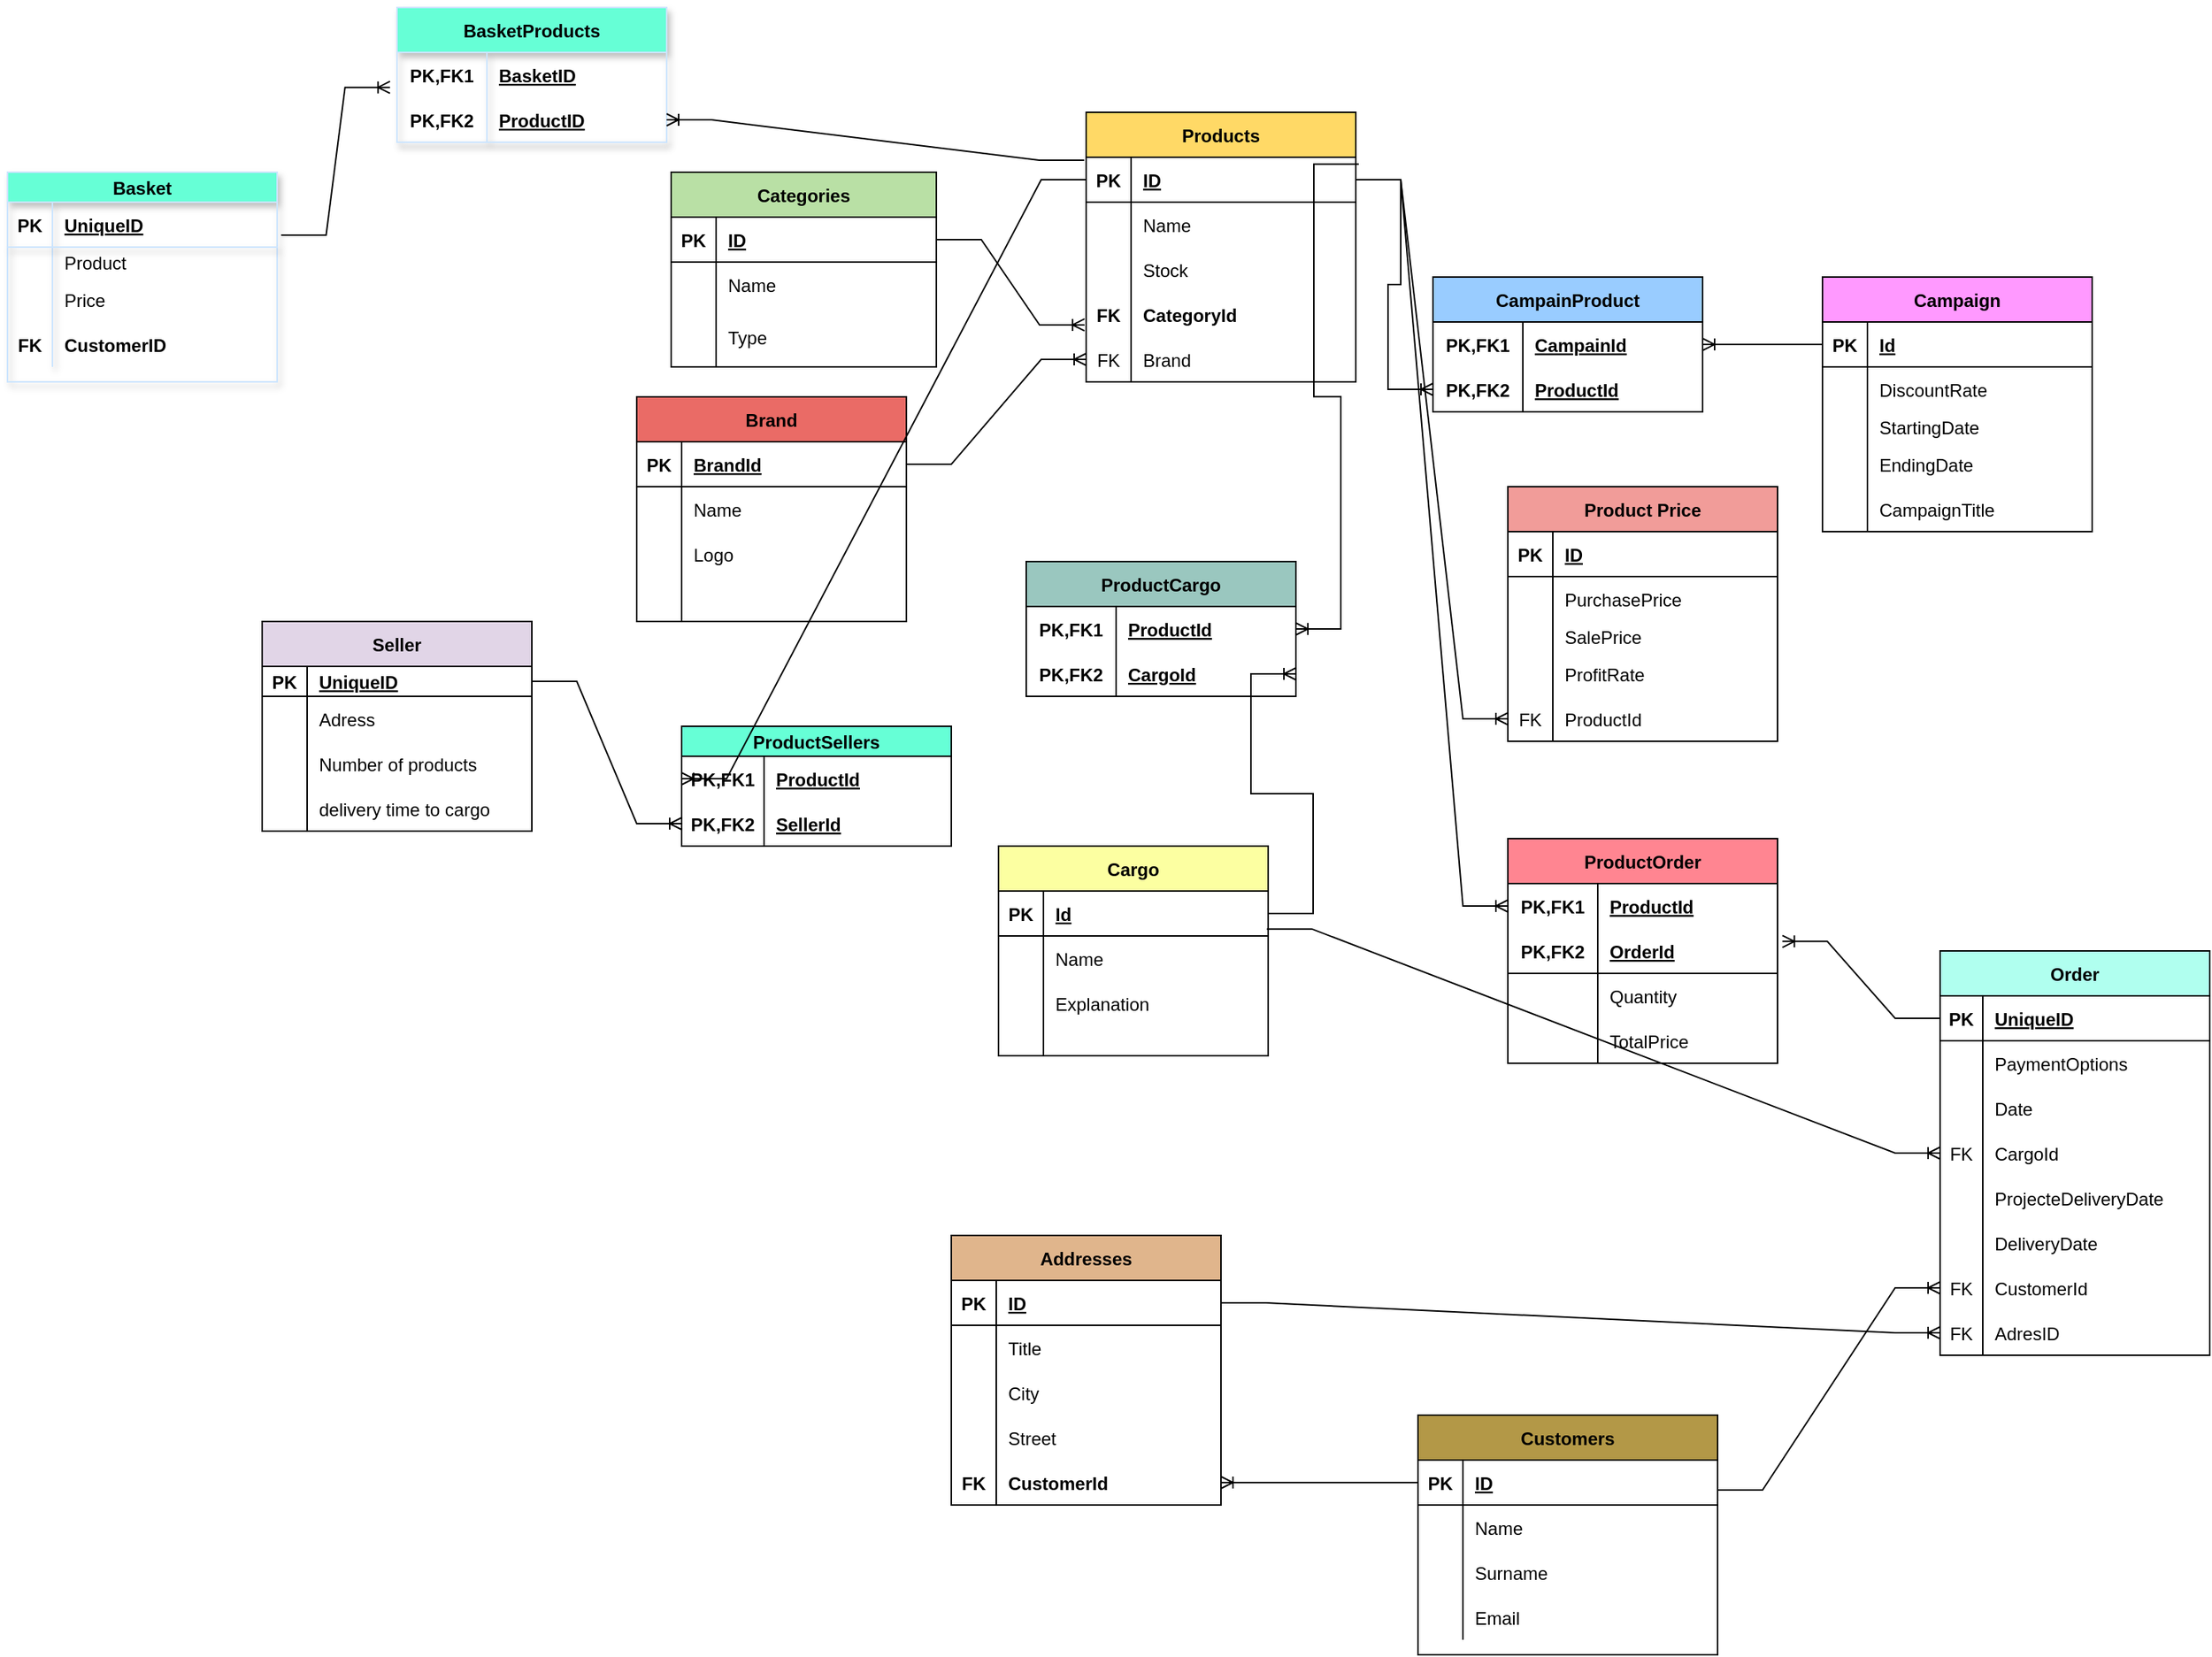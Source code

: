 <mxfile version="20.6.0" type="github" pages="2">
  <diagram id="PT7de9Is_3ikh-R4Prol" name="Sayfa -1">
    <mxGraphModel dx="966" dy="567" grid="1" gridSize="10" guides="1" tooltips="1" connect="1" arrows="1" fold="1" page="1" pageScale="1" pageWidth="827" pageHeight="1169" math="0" shadow="0">
      <root>
        <mxCell id="0" />
        <mxCell id="1" parent="0" />
        <mxCell id="oqYDf--7uC0HxF_eFuDb-1" value="Products" style="shape=table;startSize=30;container=1;collapsible=1;childLayout=tableLayout;fixedRows=1;rowLines=0;fontStyle=1;align=center;resizeLast=1;fillColor=#FFD966;" vertex="1" parent="1">
          <mxGeometry x="990" y="190" width="180" height="180" as="geometry" />
        </mxCell>
        <mxCell id="oqYDf--7uC0HxF_eFuDb-2" value="" style="shape=tableRow;horizontal=0;startSize=0;swimlaneHead=0;swimlaneBody=0;fillColor=none;collapsible=0;dropTarget=0;points=[[0,0.5],[1,0.5]];portConstraint=eastwest;top=0;left=0;right=0;bottom=1;" vertex="1" parent="oqYDf--7uC0HxF_eFuDb-1">
          <mxGeometry y="30" width="180" height="30" as="geometry" />
        </mxCell>
        <mxCell id="oqYDf--7uC0HxF_eFuDb-3" value="PK" style="shape=partialRectangle;connectable=0;fillColor=none;top=0;left=0;bottom=0;right=0;fontStyle=1;overflow=hidden;" vertex="1" parent="oqYDf--7uC0HxF_eFuDb-2">
          <mxGeometry width="30" height="30" as="geometry">
            <mxRectangle width="30" height="30" as="alternateBounds" />
          </mxGeometry>
        </mxCell>
        <mxCell id="oqYDf--7uC0HxF_eFuDb-4" value="ID" style="shape=partialRectangle;connectable=0;fillColor=none;top=0;left=0;bottom=0;right=0;align=left;spacingLeft=6;fontStyle=5;overflow=hidden;" vertex="1" parent="oqYDf--7uC0HxF_eFuDb-2">
          <mxGeometry x="30" width="150" height="30" as="geometry">
            <mxRectangle width="150" height="30" as="alternateBounds" />
          </mxGeometry>
        </mxCell>
        <mxCell id="oqYDf--7uC0HxF_eFuDb-5" value="" style="shape=tableRow;horizontal=0;startSize=0;swimlaneHead=0;swimlaneBody=0;fillColor=none;collapsible=0;dropTarget=0;points=[[0,0.5],[1,0.5]];portConstraint=eastwest;top=0;left=0;right=0;bottom=0;" vertex="1" parent="oqYDf--7uC0HxF_eFuDb-1">
          <mxGeometry y="60" width="180" height="30" as="geometry" />
        </mxCell>
        <mxCell id="oqYDf--7uC0HxF_eFuDb-6" value="" style="shape=partialRectangle;connectable=0;fillColor=none;top=0;left=0;bottom=0;right=0;editable=1;overflow=hidden;" vertex="1" parent="oqYDf--7uC0HxF_eFuDb-5">
          <mxGeometry width="30" height="30" as="geometry">
            <mxRectangle width="30" height="30" as="alternateBounds" />
          </mxGeometry>
        </mxCell>
        <mxCell id="oqYDf--7uC0HxF_eFuDb-7" value="Name" style="shape=partialRectangle;connectable=0;fillColor=none;top=0;left=0;bottom=0;right=0;align=left;spacingLeft=6;overflow=hidden;" vertex="1" parent="oqYDf--7uC0HxF_eFuDb-5">
          <mxGeometry x="30" width="150" height="30" as="geometry">
            <mxRectangle width="150" height="30" as="alternateBounds" />
          </mxGeometry>
        </mxCell>
        <mxCell id="oqYDf--7uC0HxF_eFuDb-8" value="" style="shape=tableRow;horizontal=0;startSize=0;swimlaneHead=0;swimlaneBody=0;fillColor=none;collapsible=0;dropTarget=0;points=[[0,0.5],[1,0.5]];portConstraint=eastwest;top=0;left=0;right=0;bottom=0;" vertex="1" parent="oqYDf--7uC0HxF_eFuDb-1">
          <mxGeometry y="90" width="180" height="30" as="geometry" />
        </mxCell>
        <mxCell id="oqYDf--7uC0HxF_eFuDb-9" value="" style="shape=partialRectangle;connectable=0;fillColor=none;top=0;left=0;bottom=0;right=0;editable=1;overflow=hidden;" vertex="1" parent="oqYDf--7uC0HxF_eFuDb-8">
          <mxGeometry width="30" height="30" as="geometry">
            <mxRectangle width="30" height="30" as="alternateBounds" />
          </mxGeometry>
        </mxCell>
        <mxCell id="oqYDf--7uC0HxF_eFuDb-10" value="Stock" style="shape=partialRectangle;connectable=0;fillColor=none;top=0;left=0;bottom=0;right=0;align=left;spacingLeft=6;overflow=hidden;" vertex="1" parent="oqYDf--7uC0HxF_eFuDb-8">
          <mxGeometry x="30" width="150" height="30" as="geometry">
            <mxRectangle width="150" height="30" as="alternateBounds" />
          </mxGeometry>
        </mxCell>
        <mxCell id="oqYDf--7uC0HxF_eFuDb-11" value="" style="shape=tableRow;horizontal=0;startSize=0;swimlaneHead=0;swimlaneBody=0;fillColor=none;collapsible=0;dropTarget=0;points=[[0,0.5],[1,0.5]];portConstraint=eastwest;top=0;left=0;right=0;bottom=0;" vertex="1" parent="oqYDf--7uC0HxF_eFuDb-1">
          <mxGeometry y="120" width="180" height="30" as="geometry" />
        </mxCell>
        <mxCell id="oqYDf--7uC0HxF_eFuDb-12" value="FK" style="shape=partialRectangle;connectable=0;fillColor=none;top=0;left=0;bottom=0;right=0;editable=1;overflow=hidden;fontStyle=1" vertex="1" parent="oqYDf--7uC0HxF_eFuDb-11">
          <mxGeometry width="30" height="30" as="geometry">
            <mxRectangle width="30" height="30" as="alternateBounds" />
          </mxGeometry>
        </mxCell>
        <mxCell id="oqYDf--7uC0HxF_eFuDb-13" value="CategoryId" style="shape=partialRectangle;connectable=0;fillColor=none;top=0;left=0;bottom=0;right=0;align=left;spacingLeft=6;overflow=hidden;fontStyle=1" vertex="1" parent="oqYDf--7uC0HxF_eFuDb-11">
          <mxGeometry x="30" width="150" height="30" as="geometry">
            <mxRectangle width="150" height="30" as="alternateBounds" />
          </mxGeometry>
        </mxCell>
        <mxCell id="oqYDf--7uC0HxF_eFuDb-14" value="" style="shape=tableRow;horizontal=0;startSize=0;swimlaneHead=0;swimlaneBody=0;fillColor=none;collapsible=0;dropTarget=0;points=[[0,0.5],[1,0.5]];portConstraint=eastwest;top=0;left=0;right=0;bottom=0;" vertex="1" parent="oqYDf--7uC0HxF_eFuDb-1">
          <mxGeometry y="150" width="180" height="30" as="geometry" />
        </mxCell>
        <mxCell id="oqYDf--7uC0HxF_eFuDb-15" value="FK" style="shape=partialRectangle;connectable=0;fillColor=none;top=0;left=0;bottom=0;right=0;editable=1;overflow=hidden;" vertex="1" parent="oqYDf--7uC0HxF_eFuDb-14">
          <mxGeometry width="30" height="30" as="geometry">
            <mxRectangle width="30" height="30" as="alternateBounds" />
          </mxGeometry>
        </mxCell>
        <mxCell id="oqYDf--7uC0HxF_eFuDb-16" value="Brand" style="shape=partialRectangle;connectable=0;fillColor=none;top=0;left=0;bottom=0;right=0;align=left;spacingLeft=6;overflow=hidden;" vertex="1" parent="oqYDf--7uC0HxF_eFuDb-14">
          <mxGeometry x="30" width="150" height="30" as="geometry">
            <mxRectangle width="150" height="30" as="alternateBounds" />
          </mxGeometry>
        </mxCell>
        <mxCell id="oqYDf--7uC0HxF_eFuDb-17" value="Categories" style="shape=table;startSize=30;container=1;collapsible=1;childLayout=tableLayout;fixedRows=1;rowLines=0;fontStyle=1;align=center;resizeLast=1;fillColor=#B9E0A5;" vertex="1" parent="1">
          <mxGeometry x="713" y="230" width="177" height="130" as="geometry" />
        </mxCell>
        <mxCell id="oqYDf--7uC0HxF_eFuDb-18" value="" style="shape=tableRow;horizontal=0;startSize=0;swimlaneHead=0;swimlaneBody=0;fillColor=none;collapsible=0;dropTarget=0;points=[[0,0.5],[1,0.5]];portConstraint=eastwest;top=0;left=0;right=0;bottom=1;" vertex="1" parent="oqYDf--7uC0HxF_eFuDb-17">
          <mxGeometry y="30" width="177" height="30" as="geometry" />
        </mxCell>
        <mxCell id="oqYDf--7uC0HxF_eFuDb-19" value="PK" style="shape=partialRectangle;connectable=0;fillColor=none;top=0;left=0;bottom=0;right=0;fontStyle=1;overflow=hidden;" vertex="1" parent="oqYDf--7uC0HxF_eFuDb-18">
          <mxGeometry width="30" height="30" as="geometry">
            <mxRectangle width="30" height="30" as="alternateBounds" />
          </mxGeometry>
        </mxCell>
        <mxCell id="oqYDf--7uC0HxF_eFuDb-20" value="ID" style="shape=partialRectangle;connectable=0;fillColor=none;top=0;left=0;bottom=0;right=0;align=left;spacingLeft=6;fontStyle=5;overflow=hidden;" vertex="1" parent="oqYDf--7uC0HxF_eFuDb-18">
          <mxGeometry x="30" width="147" height="30" as="geometry">
            <mxRectangle width="147" height="30" as="alternateBounds" />
          </mxGeometry>
        </mxCell>
        <mxCell id="oqYDf--7uC0HxF_eFuDb-21" value="" style="shape=tableRow;horizontal=0;startSize=0;swimlaneHead=0;swimlaneBody=0;fillColor=none;collapsible=0;dropTarget=0;points=[[0,0.5],[1,0.5]];portConstraint=eastwest;top=0;left=0;right=0;bottom=0;" vertex="1" parent="oqYDf--7uC0HxF_eFuDb-17">
          <mxGeometry y="60" width="177" height="30" as="geometry" />
        </mxCell>
        <mxCell id="oqYDf--7uC0HxF_eFuDb-22" value="" style="shape=partialRectangle;connectable=0;fillColor=none;top=0;left=0;bottom=0;right=0;editable=1;overflow=hidden;" vertex="1" parent="oqYDf--7uC0HxF_eFuDb-21">
          <mxGeometry width="30" height="30" as="geometry">
            <mxRectangle width="30" height="30" as="alternateBounds" />
          </mxGeometry>
        </mxCell>
        <mxCell id="oqYDf--7uC0HxF_eFuDb-23" value="Name" style="shape=partialRectangle;connectable=0;fillColor=none;top=0;left=0;bottom=0;right=0;align=left;spacingLeft=6;overflow=hidden;" vertex="1" parent="oqYDf--7uC0HxF_eFuDb-21">
          <mxGeometry x="30" width="147" height="30" as="geometry">
            <mxRectangle width="147" height="30" as="alternateBounds" />
          </mxGeometry>
        </mxCell>
        <mxCell id="oqYDf--7uC0HxF_eFuDb-24" value="" style="shape=tableRow;horizontal=0;startSize=0;swimlaneHead=0;swimlaneBody=0;fillColor=none;collapsible=0;dropTarget=0;points=[[0,0.5],[1,0.5]];portConstraint=eastwest;top=0;left=0;right=0;bottom=0;" vertex="1" parent="oqYDf--7uC0HxF_eFuDb-17">
          <mxGeometry y="90" width="177" height="40" as="geometry" />
        </mxCell>
        <mxCell id="oqYDf--7uC0HxF_eFuDb-25" value="" style="shape=partialRectangle;connectable=0;fillColor=none;top=0;left=0;bottom=0;right=0;editable=1;overflow=hidden;" vertex="1" parent="oqYDf--7uC0HxF_eFuDb-24">
          <mxGeometry width="30" height="40" as="geometry">
            <mxRectangle width="30" height="40" as="alternateBounds" />
          </mxGeometry>
        </mxCell>
        <mxCell id="oqYDf--7uC0HxF_eFuDb-26" value="Type" style="shape=partialRectangle;connectable=0;fillColor=none;top=0;left=0;bottom=0;right=0;align=left;spacingLeft=6;overflow=hidden;" vertex="1" parent="oqYDf--7uC0HxF_eFuDb-24">
          <mxGeometry x="30" width="147" height="40" as="geometry">
            <mxRectangle width="147" height="40" as="alternateBounds" />
          </mxGeometry>
        </mxCell>
        <mxCell id="oqYDf--7uC0HxF_eFuDb-27" value="Customers" style="shape=table;startSize=30;container=1;collapsible=1;childLayout=tableLayout;fixedRows=1;rowLines=0;fontStyle=1;align=center;resizeLast=1;fillColor=#B39847;" vertex="1" parent="1">
          <mxGeometry x="1211.5" y="1060" width="200" height="160" as="geometry" />
        </mxCell>
        <mxCell id="oqYDf--7uC0HxF_eFuDb-28" value="" style="shape=tableRow;horizontal=0;startSize=0;swimlaneHead=0;swimlaneBody=0;fillColor=none;collapsible=0;dropTarget=0;points=[[0,0.5],[1,0.5]];portConstraint=eastwest;top=0;left=0;right=0;bottom=1;" vertex="1" parent="oqYDf--7uC0HxF_eFuDb-27">
          <mxGeometry y="30" width="200" height="30" as="geometry" />
        </mxCell>
        <mxCell id="oqYDf--7uC0HxF_eFuDb-29" value="PK" style="shape=partialRectangle;connectable=0;fillColor=none;top=0;left=0;bottom=0;right=0;fontStyle=1;overflow=hidden;" vertex="1" parent="oqYDf--7uC0HxF_eFuDb-28">
          <mxGeometry width="30" height="30" as="geometry">
            <mxRectangle width="30" height="30" as="alternateBounds" />
          </mxGeometry>
        </mxCell>
        <mxCell id="oqYDf--7uC0HxF_eFuDb-30" value="ID" style="shape=partialRectangle;connectable=0;fillColor=none;top=0;left=0;bottom=0;right=0;align=left;spacingLeft=6;fontStyle=5;overflow=hidden;" vertex="1" parent="oqYDf--7uC0HxF_eFuDb-28">
          <mxGeometry x="30" width="170" height="30" as="geometry">
            <mxRectangle width="170" height="30" as="alternateBounds" />
          </mxGeometry>
        </mxCell>
        <mxCell id="oqYDf--7uC0HxF_eFuDb-31" value="" style="shape=tableRow;horizontal=0;startSize=0;swimlaneHead=0;swimlaneBody=0;fillColor=none;collapsible=0;dropTarget=0;points=[[0,0.5],[1,0.5]];portConstraint=eastwest;top=0;left=0;right=0;bottom=0;" vertex="1" parent="oqYDf--7uC0HxF_eFuDb-27">
          <mxGeometry y="60" width="200" height="30" as="geometry" />
        </mxCell>
        <mxCell id="oqYDf--7uC0HxF_eFuDb-32" value="" style="shape=partialRectangle;connectable=0;fillColor=none;top=0;left=0;bottom=0;right=0;editable=1;overflow=hidden;" vertex="1" parent="oqYDf--7uC0HxF_eFuDb-31">
          <mxGeometry width="30" height="30" as="geometry">
            <mxRectangle width="30" height="30" as="alternateBounds" />
          </mxGeometry>
        </mxCell>
        <mxCell id="oqYDf--7uC0HxF_eFuDb-33" value="Name" style="shape=partialRectangle;connectable=0;fillColor=none;top=0;left=0;bottom=0;right=0;align=left;spacingLeft=6;overflow=hidden;" vertex="1" parent="oqYDf--7uC0HxF_eFuDb-31">
          <mxGeometry x="30" width="170" height="30" as="geometry">
            <mxRectangle width="170" height="30" as="alternateBounds" />
          </mxGeometry>
        </mxCell>
        <mxCell id="oqYDf--7uC0HxF_eFuDb-34" value="" style="shape=tableRow;horizontal=0;startSize=0;swimlaneHead=0;swimlaneBody=0;fillColor=none;collapsible=0;dropTarget=0;points=[[0,0.5],[1,0.5]];portConstraint=eastwest;top=0;left=0;right=0;bottom=0;" vertex="1" parent="oqYDf--7uC0HxF_eFuDb-27">
          <mxGeometry y="90" width="200" height="30" as="geometry" />
        </mxCell>
        <mxCell id="oqYDf--7uC0HxF_eFuDb-35" value="" style="shape=partialRectangle;connectable=0;fillColor=none;top=0;left=0;bottom=0;right=0;editable=1;overflow=hidden;" vertex="1" parent="oqYDf--7uC0HxF_eFuDb-34">
          <mxGeometry width="30" height="30" as="geometry">
            <mxRectangle width="30" height="30" as="alternateBounds" />
          </mxGeometry>
        </mxCell>
        <mxCell id="oqYDf--7uC0HxF_eFuDb-36" value="Surname" style="shape=partialRectangle;connectable=0;fillColor=none;top=0;left=0;bottom=0;right=0;align=left;spacingLeft=6;overflow=hidden;" vertex="1" parent="oqYDf--7uC0HxF_eFuDb-34">
          <mxGeometry x="30" width="170" height="30" as="geometry">
            <mxRectangle width="170" height="30" as="alternateBounds" />
          </mxGeometry>
        </mxCell>
        <mxCell id="oqYDf--7uC0HxF_eFuDb-37" value="" style="shape=tableRow;horizontal=0;startSize=0;swimlaneHead=0;swimlaneBody=0;fillColor=none;collapsible=0;dropTarget=0;points=[[0,0.5],[1,0.5]];portConstraint=eastwest;top=0;left=0;right=0;bottom=0;" vertex="1" parent="oqYDf--7uC0HxF_eFuDb-27">
          <mxGeometry y="120" width="200" height="30" as="geometry" />
        </mxCell>
        <mxCell id="oqYDf--7uC0HxF_eFuDb-38" value="" style="shape=partialRectangle;connectable=0;fillColor=none;top=0;left=0;bottom=0;right=0;editable=1;overflow=hidden;" vertex="1" parent="oqYDf--7uC0HxF_eFuDb-37">
          <mxGeometry width="30" height="30" as="geometry">
            <mxRectangle width="30" height="30" as="alternateBounds" />
          </mxGeometry>
        </mxCell>
        <mxCell id="oqYDf--7uC0HxF_eFuDb-39" value="Email" style="shape=partialRectangle;connectable=0;fillColor=none;top=0;left=0;bottom=0;right=0;align=left;spacingLeft=6;overflow=hidden;" vertex="1" parent="oqYDf--7uC0HxF_eFuDb-37">
          <mxGeometry x="30" width="170" height="30" as="geometry">
            <mxRectangle width="170" height="30" as="alternateBounds" />
          </mxGeometry>
        </mxCell>
        <mxCell id="oqYDf--7uC0HxF_eFuDb-40" value="Addresses" style="shape=table;startSize=30;container=1;collapsible=1;childLayout=tableLayout;fixedRows=1;rowLines=0;fontStyle=1;align=center;resizeLast=1;fillColor=#E0B58C;" vertex="1" parent="1">
          <mxGeometry x="900" y="940" width="180" height="180" as="geometry" />
        </mxCell>
        <mxCell id="oqYDf--7uC0HxF_eFuDb-41" value="" style="shape=tableRow;horizontal=0;startSize=0;swimlaneHead=0;swimlaneBody=0;fillColor=none;collapsible=0;dropTarget=0;points=[[0,0.5],[1,0.5]];portConstraint=eastwest;top=0;left=0;right=0;bottom=1;" vertex="1" parent="oqYDf--7uC0HxF_eFuDb-40">
          <mxGeometry y="30" width="180" height="30" as="geometry" />
        </mxCell>
        <mxCell id="oqYDf--7uC0HxF_eFuDb-42" value="PK" style="shape=partialRectangle;connectable=0;fillColor=none;top=0;left=0;bottom=0;right=0;fontStyle=1;overflow=hidden;" vertex="1" parent="oqYDf--7uC0HxF_eFuDb-41">
          <mxGeometry width="30" height="30" as="geometry">
            <mxRectangle width="30" height="30" as="alternateBounds" />
          </mxGeometry>
        </mxCell>
        <mxCell id="oqYDf--7uC0HxF_eFuDb-43" value="ID" style="shape=partialRectangle;connectable=0;fillColor=none;top=0;left=0;bottom=0;right=0;align=left;spacingLeft=6;fontStyle=5;overflow=hidden;" vertex="1" parent="oqYDf--7uC0HxF_eFuDb-41">
          <mxGeometry x="30" width="150" height="30" as="geometry">
            <mxRectangle width="150" height="30" as="alternateBounds" />
          </mxGeometry>
        </mxCell>
        <mxCell id="oqYDf--7uC0HxF_eFuDb-44" value="" style="shape=tableRow;horizontal=0;startSize=0;swimlaneHead=0;swimlaneBody=0;fillColor=none;collapsible=0;dropTarget=0;points=[[0,0.5],[1,0.5]];portConstraint=eastwest;top=0;left=0;right=0;bottom=0;" vertex="1" parent="oqYDf--7uC0HxF_eFuDb-40">
          <mxGeometry y="60" width="180" height="30" as="geometry" />
        </mxCell>
        <mxCell id="oqYDf--7uC0HxF_eFuDb-45" value="" style="shape=partialRectangle;connectable=0;fillColor=none;top=0;left=0;bottom=0;right=0;editable=1;overflow=hidden;" vertex="1" parent="oqYDf--7uC0HxF_eFuDb-44">
          <mxGeometry width="30" height="30" as="geometry">
            <mxRectangle width="30" height="30" as="alternateBounds" />
          </mxGeometry>
        </mxCell>
        <mxCell id="oqYDf--7uC0HxF_eFuDb-46" value="Title" style="shape=partialRectangle;connectable=0;fillColor=none;top=0;left=0;bottom=0;right=0;align=left;spacingLeft=6;overflow=hidden;" vertex="1" parent="oqYDf--7uC0HxF_eFuDb-44">
          <mxGeometry x="30" width="150" height="30" as="geometry">
            <mxRectangle width="150" height="30" as="alternateBounds" />
          </mxGeometry>
        </mxCell>
        <mxCell id="oqYDf--7uC0HxF_eFuDb-47" value="" style="shape=tableRow;horizontal=0;startSize=0;swimlaneHead=0;swimlaneBody=0;fillColor=none;collapsible=0;dropTarget=0;points=[[0,0.5],[1,0.5]];portConstraint=eastwest;top=0;left=0;right=0;bottom=0;" vertex="1" parent="oqYDf--7uC0HxF_eFuDb-40">
          <mxGeometry y="90" width="180" height="30" as="geometry" />
        </mxCell>
        <mxCell id="oqYDf--7uC0HxF_eFuDb-48" value="" style="shape=partialRectangle;connectable=0;fillColor=none;top=0;left=0;bottom=0;right=0;editable=1;overflow=hidden;" vertex="1" parent="oqYDf--7uC0HxF_eFuDb-47">
          <mxGeometry width="30" height="30" as="geometry">
            <mxRectangle width="30" height="30" as="alternateBounds" />
          </mxGeometry>
        </mxCell>
        <mxCell id="oqYDf--7uC0HxF_eFuDb-49" value="City" style="shape=partialRectangle;connectable=0;fillColor=none;top=0;left=0;bottom=0;right=0;align=left;spacingLeft=6;overflow=hidden;" vertex="1" parent="oqYDf--7uC0HxF_eFuDb-47">
          <mxGeometry x="30" width="150" height="30" as="geometry">
            <mxRectangle width="150" height="30" as="alternateBounds" />
          </mxGeometry>
        </mxCell>
        <mxCell id="oqYDf--7uC0HxF_eFuDb-50" value="" style="shape=tableRow;horizontal=0;startSize=0;swimlaneHead=0;swimlaneBody=0;fillColor=none;collapsible=0;dropTarget=0;points=[[0,0.5],[1,0.5]];portConstraint=eastwest;top=0;left=0;right=0;bottom=0;" vertex="1" parent="oqYDf--7uC0HxF_eFuDb-40">
          <mxGeometry y="120" width="180" height="30" as="geometry" />
        </mxCell>
        <mxCell id="oqYDf--7uC0HxF_eFuDb-51" value="" style="shape=partialRectangle;connectable=0;fillColor=none;top=0;left=0;bottom=0;right=0;editable=1;overflow=hidden;" vertex="1" parent="oqYDf--7uC0HxF_eFuDb-50">
          <mxGeometry width="30" height="30" as="geometry">
            <mxRectangle width="30" height="30" as="alternateBounds" />
          </mxGeometry>
        </mxCell>
        <mxCell id="oqYDf--7uC0HxF_eFuDb-52" value="Street" style="shape=partialRectangle;connectable=0;fillColor=none;top=0;left=0;bottom=0;right=0;align=left;spacingLeft=6;overflow=hidden;" vertex="1" parent="oqYDf--7uC0HxF_eFuDb-50">
          <mxGeometry x="30" width="150" height="30" as="geometry">
            <mxRectangle width="150" height="30" as="alternateBounds" />
          </mxGeometry>
        </mxCell>
        <mxCell id="oqYDf--7uC0HxF_eFuDb-53" value="" style="shape=tableRow;horizontal=0;startSize=0;swimlaneHead=0;swimlaneBody=0;fillColor=none;collapsible=0;dropTarget=0;points=[[0,0.5],[1,0.5]];portConstraint=eastwest;top=0;left=0;right=0;bottom=0;" vertex="1" parent="oqYDf--7uC0HxF_eFuDb-40">
          <mxGeometry y="150" width="180" height="30" as="geometry" />
        </mxCell>
        <mxCell id="oqYDf--7uC0HxF_eFuDb-54" value="FK" style="shape=partialRectangle;connectable=0;fillColor=none;top=0;left=0;bottom=0;right=0;editable=1;overflow=hidden;fontStyle=1" vertex="1" parent="oqYDf--7uC0HxF_eFuDb-53">
          <mxGeometry width="30" height="30" as="geometry">
            <mxRectangle width="30" height="30" as="alternateBounds" />
          </mxGeometry>
        </mxCell>
        <mxCell id="oqYDf--7uC0HxF_eFuDb-55" value="CustomerId" style="shape=partialRectangle;connectable=0;fillColor=none;top=0;left=0;bottom=0;right=0;align=left;spacingLeft=6;overflow=hidden;fontStyle=1" vertex="1" parent="oqYDf--7uC0HxF_eFuDb-53">
          <mxGeometry x="30" width="150" height="30" as="geometry">
            <mxRectangle width="150" height="30" as="alternateBounds" />
          </mxGeometry>
        </mxCell>
        <mxCell id="oqYDf--7uC0HxF_eFuDb-56" value="ProductSellers" style="shape=table;startSize=20;container=1;collapsible=1;childLayout=tableLayout;fixedRows=1;rowLines=0;fontStyle=1;align=center;resizeLast=1;fillColor=#66FFD6;" vertex="1" parent="1">
          <mxGeometry x="720" y="600" width="180" height="80" as="geometry" />
        </mxCell>
        <mxCell id="oqYDf--7uC0HxF_eFuDb-57" value="" style="shape=tableRow;horizontal=0;startSize=0;swimlaneHead=0;swimlaneBody=0;fillColor=none;collapsible=0;dropTarget=0;points=[[0,0.5],[1,0.5]];portConstraint=eastwest;top=0;left=0;right=0;bottom=0;" vertex="1" parent="oqYDf--7uC0HxF_eFuDb-56">
          <mxGeometry y="20" width="180" height="30" as="geometry" />
        </mxCell>
        <mxCell id="oqYDf--7uC0HxF_eFuDb-58" value="PK,FK1" style="shape=partialRectangle;connectable=0;fillColor=none;top=0;left=0;bottom=0;right=0;fontStyle=1;overflow=hidden;" vertex="1" parent="oqYDf--7uC0HxF_eFuDb-57">
          <mxGeometry width="55" height="30" as="geometry">
            <mxRectangle width="55" height="30" as="alternateBounds" />
          </mxGeometry>
        </mxCell>
        <mxCell id="oqYDf--7uC0HxF_eFuDb-59" value="ProductId" style="shape=partialRectangle;connectable=0;fillColor=none;top=0;left=0;bottom=0;right=0;align=left;spacingLeft=6;fontStyle=5;overflow=hidden;" vertex="1" parent="oqYDf--7uC0HxF_eFuDb-57">
          <mxGeometry x="55" width="125" height="30" as="geometry">
            <mxRectangle width="125" height="30" as="alternateBounds" />
          </mxGeometry>
        </mxCell>
        <mxCell id="oqYDf--7uC0HxF_eFuDb-60" value="" style="shape=tableRow;horizontal=0;startSize=0;swimlaneHead=0;swimlaneBody=0;fillColor=none;collapsible=0;dropTarget=0;points=[[0,0.5],[1,0.5]];portConstraint=eastwest;top=0;left=0;right=0;bottom=1;" vertex="1" parent="oqYDf--7uC0HxF_eFuDb-56">
          <mxGeometry y="50" width="180" height="30" as="geometry" />
        </mxCell>
        <mxCell id="oqYDf--7uC0HxF_eFuDb-61" value="PK,FK2" style="shape=partialRectangle;connectable=0;fillColor=none;top=0;left=0;bottom=0;right=0;fontStyle=1;overflow=hidden;" vertex="1" parent="oqYDf--7uC0HxF_eFuDb-60">
          <mxGeometry width="55" height="30" as="geometry">
            <mxRectangle width="55" height="30" as="alternateBounds" />
          </mxGeometry>
        </mxCell>
        <mxCell id="oqYDf--7uC0HxF_eFuDb-62" value="SellerId" style="shape=partialRectangle;connectable=0;fillColor=none;top=0;left=0;bottom=0;right=0;align=left;spacingLeft=6;fontStyle=5;overflow=hidden;" vertex="1" parent="oqYDf--7uC0HxF_eFuDb-60">
          <mxGeometry x="55" width="125" height="30" as="geometry">
            <mxRectangle width="125" height="30" as="alternateBounds" />
          </mxGeometry>
        </mxCell>
        <mxCell id="oqYDf--7uC0HxF_eFuDb-63" value="Brand" style="shape=table;startSize=30;container=1;collapsible=1;childLayout=tableLayout;fixedRows=1;rowLines=0;fontStyle=1;align=center;resizeLast=1;fillColor=#EA6B66;" vertex="1" parent="1">
          <mxGeometry x="690" y="380" width="180" height="150" as="geometry" />
        </mxCell>
        <mxCell id="oqYDf--7uC0HxF_eFuDb-64" value="" style="shape=tableRow;horizontal=0;startSize=0;swimlaneHead=0;swimlaneBody=0;fillColor=none;collapsible=0;dropTarget=0;points=[[0,0.5],[1,0.5]];portConstraint=eastwest;top=0;left=0;right=0;bottom=1;" vertex="1" parent="oqYDf--7uC0HxF_eFuDb-63">
          <mxGeometry y="30" width="180" height="30" as="geometry" />
        </mxCell>
        <mxCell id="oqYDf--7uC0HxF_eFuDb-65" value="PK" style="shape=partialRectangle;connectable=0;fillColor=none;top=0;left=0;bottom=0;right=0;fontStyle=1;overflow=hidden;" vertex="1" parent="oqYDf--7uC0HxF_eFuDb-64">
          <mxGeometry width="30" height="30" as="geometry">
            <mxRectangle width="30" height="30" as="alternateBounds" />
          </mxGeometry>
        </mxCell>
        <mxCell id="oqYDf--7uC0HxF_eFuDb-66" value="BrandId" style="shape=partialRectangle;connectable=0;fillColor=none;top=0;left=0;bottom=0;right=0;align=left;spacingLeft=6;fontStyle=5;overflow=hidden;" vertex="1" parent="oqYDf--7uC0HxF_eFuDb-64">
          <mxGeometry x="30" width="150" height="30" as="geometry">
            <mxRectangle width="150" height="30" as="alternateBounds" />
          </mxGeometry>
        </mxCell>
        <mxCell id="oqYDf--7uC0HxF_eFuDb-67" value="" style="shape=tableRow;horizontal=0;startSize=0;swimlaneHead=0;swimlaneBody=0;fillColor=none;collapsible=0;dropTarget=0;points=[[0,0.5],[1,0.5]];portConstraint=eastwest;top=0;left=0;right=0;bottom=0;" vertex="1" parent="oqYDf--7uC0HxF_eFuDb-63">
          <mxGeometry y="60" width="180" height="30" as="geometry" />
        </mxCell>
        <mxCell id="oqYDf--7uC0HxF_eFuDb-68" value="" style="shape=partialRectangle;connectable=0;fillColor=none;top=0;left=0;bottom=0;right=0;editable=1;overflow=hidden;" vertex="1" parent="oqYDf--7uC0HxF_eFuDb-67">
          <mxGeometry width="30" height="30" as="geometry">
            <mxRectangle width="30" height="30" as="alternateBounds" />
          </mxGeometry>
        </mxCell>
        <mxCell id="oqYDf--7uC0HxF_eFuDb-69" value="Name" style="shape=partialRectangle;connectable=0;fillColor=none;top=0;left=0;bottom=0;right=0;align=left;spacingLeft=6;overflow=hidden;" vertex="1" parent="oqYDf--7uC0HxF_eFuDb-67">
          <mxGeometry x="30" width="150" height="30" as="geometry">
            <mxRectangle width="150" height="30" as="alternateBounds" />
          </mxGeometry>
        </mxCell>
        <mxCell id="oqYDf--7uC0HxF_eFuDb-70" value="" style="shape=tableRow;horizontal=0;startSize=0;swimlaneHead=0;swimlaneBody=0;fillColor=none;collapsible=0;dropTarget=0;points=[[0,0.5],[1,0.5]];portConstraint=eastwest;top=0;left=0;right=0;bottom=0;" vertex="1" parent="oqYDf--7uC0HxF_eFuDb-63">
          <mxGeometry y="90" width="180" height="30" as="geometry" />
        </mxCell>
        <mxCell id="oqYDf--7uC0HxF_eFuDb-71" value="" style="shape=partialRectangle;connectable=0;fillColor=none;top=0;left=0;bottom=0;right=0;editable=1;overflow=hidden;" vertex="1" parent="oqYDf--7uC0HxF_eFuDb-70">
          <mxGeometry width="30" height="30" as="geometry">
            <mxRectangle width="30" height="30" as="alternateBounds" />
          </mxGeometry>
        </mxCell>
        <mxCell id="oqYDf--7uC0HxF_eFuDb-72" value="Logo" style="shape=partialRectangle;connectable=0;fillColor=none;top=0;left=0;bottom=0;right=0;align=left;spacingLeft=6;overflow=hidden;" vertex="1" parent="oqYDf--7uC0HxF_eFuDb-70">
          <mxGeometry x="30" width="150" height="30" as="geometry">
            <mxRectangle width="150" height="30" as="alternateBounds" />
          </mxGeometry>
        </mxCell>
        <mxCell id="oqYDf--7uC0HxF_eFuDb-73" value="" style="shape=tableRow;horizontal=0;startSize=0;swimlaneHead=0;swimlaneBody=0;fillColor=none;collapsible=0;dropTarget=0;points=[[0,0.5],[1,0.5]];portConstraint=eastwest;top=0;left=0;right=0;bottom=0;" vertex="1" parent="oqYDf--7uC0HxF_eFuDb-63">
          <mxGeometry y="120" width="180" height="30" as="geometry" />
        </mxCell>
        <mxCell id="oqYDf--7uC0HxF_eFuDb-74" value="" style="shape=partialRectangle;connectable=0;fillColor=none;top=0;left=0;bottom=0;right=0;editable=1;overflow=hidden;" vertex="1" parent="oqYDf--7uC0HxF_eFuDb-73">
          <mxGeometry width="30" height="30" as="geometry">
            <mxRectangle width="30" height="30" as="alternateBounds" />
          </mxGeometry>
        </mxCell>
        <mxCell id="oqYDf--7uC0HxF_eFuDb-75" value="" style="shape=partialRectangle;connectable=0;fillColor=none;top=0;left=0;bottom=0;right=0;align=left;spacingLeft=6;overflow=hidden;" vertex="1" parent="oqYDf--7uC0HxF_eFuDb-73">
          <mxGeometry x="30" width="150" height="30" as="geometry">
            <mxRectangle width="150" height="30" as="alternateBounds" />
          </mxGeometry>
        </mxCell>
        <mxCell id="oqYDf--7uC0HxF_eFuDb-76" value="" style="edgeStyle=entityRelationEdgeStyle;fontSize=12;html=1;endArrow=ERoneToMany;rounded=0;entryX=-0.006;entryY=0.733;entryDx=0;entryDy=0;entryPerimeter=0;" edge="1" parent="1" source="oqYDf--7uC0HxF_eFuDb-18" target="oqYDf--7uC0HxF_eFuDb-11">
          <mxGeometry width="100" height="100" relative="1" as="geometry">
            <mxPoint x="846.5" y="310" as="sourcePoint" />
            <mxPoint x="946.5" y="210" as="targetPoint" />
          </mxGeometry>
        </mxCell>
        <mxCell id="oqYDf--7uC0HxF_eFuDb-77" value="Campaign" style="shape=table;startSize=30;container=1;collapsible=1;childLayout=tableLayout;fixedRows=1;rowLines=0;fontStyle=1;align=center;resizeLast=1;fillColor=#FF99FF;" vertex="1" parent="1">
          <mxGeometry x="1481.5" y="300" width="180" height="170" as="geometry" />
        </mxCell>
        <mxCell id="oqYDf--7uC0HxF_eFuDb-78" value="" style="shape=tableRow;horizontal=0;startSize=0;swimlaneHead=0;swimlaneBody=0;fillColor=none;collapsible=0;dropTarget=0;points=[[0,0.5],[1,0.5]];portConstraint=eastwest;top=0;left=0;right=0;bottom=1;" vertex="1" parent="oqYDf--7uC0HxF_eFuDb-77">
          <mxGeometry y="30" width="180" height="30" as="geometry" />
        </mxCell>
        <mxCell id="oqYDf--7uC0HxF_eFuDb-79" value="PK" style="shape=partialRectangle;connectable=0;fillColor=none;top=0;left=0;bottom=0;right=0;fontStyle=1;overflow=hidden;" vertex="1" parent="oqYDf--7uC0HxF_eFuDb-78">
          <mxGeometry width="30" height="30" as="geometry">
            <mxRectangle width="30" height="30" as="alternateBounds" />
          </mxGeometry>
        </mxCell>
        <mxCell id="oqYDf--7uC0HxF_eFuDb-80" value="Id" style="shape=partialRectangle;connectable=0;fillColor=none;top=0;left=0;bottom=0;right=0;align=left;spacingLeft=6;fontStyle=5;overflow=hidden;" vertex="1" parent="oqYDf--7uC0HxF_eFuDb-78">
          <mxGeometry x="30" width="150" height="30" as="geometry">
            <mxRectangle width="150" height="30" as="alternateBounds" />
          </mxGeometry>
        </mxCell>
        <mxCell id="oqYDf--7uC0HxF_eFuDb-81" value="" style="shape=tableRow;horizontal=0;startSize=0;swimlaneHead=0;swimlaneBody=0;fillColor=none;collapsible=0;dropTarget=0;points=[[0,0.5],[1,0.5]];portConstraint=eastwest;top=0;left=0;right=0;bottom=0;" vertex="1" parent="oqYDf--7uC0HxF_eFuDb-77">
          <mxGeometry y="60" width="180" height="30" as="geometry" />
        </mxCell>
        <mxCell id="oqYDf--7uC0HxF_eFuDb-82" value="" style="shape=partialRectangle;connectable=0;fillColor=none;top=0;left=0;bottom=0;right=0;editable=1;overflow=hidden;" vertex="1" parent="oqYDf--7uC0HxF_eFuDb-81">
          <mxGeometry width="30" height="30" as="geometry">
            <mxRectangle width="30" height="30" as="alternateBounds" />
          </mxGeometry>
        </mxCell>
        <mxCell id="oqYDf--7uC0HxF_eFuDb-83" value="DiscountRate" style="shape=partialRectangle;connectable=0;fillColor=none;top=0;left=0;bottom=0;right=0;align=left;spacingLeft=6;overflow=hidden;" vertex="1" parent="oqYDf--7uC0HxF_eFuDb-81">
          <mxGeometry x="30" width="150" height="30" as="geometry">
            <mxRectangle width="150" height="30" as="alternateBounds" />
          </mxGeometry>
        </mxCell>
        <mxCell id="oqYDf--7uC0HxF_eFuDb-84" value="" style="shape=tableRow;horizontal=0;startSize=0;swimlaneHead=0;swimlaneBody=0;fillColor=none;collapsible=0;dropTarget=0;points=[[0,0.5],[1,0.5]];portConstraint=eastwest;top=0;left=0;right=0;bottom=0;" vertex="1" parent="oqYDf--7uC0HxF_eFuDb-77">
          <mxGeometry y="90" width="180" height="20" as="geometry" />
        </mxCell>
        <mxCell id="oqYDf--7uC0HxF_eFuDb-85" value="" style="shape=partialRectangle;connectable=0;fillColor=none;top=0;left=0;bottom=0;right=0;editable=1;overflow=hidden;" vertex="1" parent="oqYDf--7uC0HxF_eFuDb-84">
          <mxGeometry width="30" height="20" as="geometry">
            <mxRectangle width="30" height="20" as="alternateBounds" />
          </mxGeometry>
        </mxCell>
        <mxCell id="oqYDf--7uC0HxF_eFuDb-86" value="StartingDate" style="shape=partialRectangle;connectable=0;fillColor=none;top=0;left=0;bottom=0;right=0;align=left;spacingLeft=6;overflow=hidden;" vertex="1" parent="oqYDf--7uC0HxF_eFuDb-84">
          <mxGeometry x="30" width="150" height="20" as="geometry">
            <mxRectangle width="150" height="20" as="alternateBounds" />
          </mxGeometry>
        </mxCell>
        <mxCell id="oqYDf--7uC0HxF_eFuDb-87" value="" style="shape=tableRow;horizontal=0;startSize=0;swimlaneHead=0;swimlaneBody=0;fillColor=none;collapsible=0;dropTarget=0;points=[[0,0.5],[1,0.5]];portConstraint=eastwest;top=0;left=0;right=0;bottom=0;" vertex="1" parent="oqYDf--7uC0HxF_eFuDb-77">
          <mxGeometry y="110" width="180" height="30" as="geometry" />
        </mxCell>
        <mxCell id="oqYDf--7uC0HxF_eFuDb-88" value="" style="shape=partialRectangle;connectable=0;fillColor=none;top=0;left=0;bottom=0;right=0;editable=1;overflow=hidden;" vertex="1" parent="oqYDf--7uC0HxF_eFuDb-87">
          <mxGeometry width="30" height="30" as="geometry">
            <mxRectangle width="30" height="30" as="alternateBounds" />
          </mxGeometry>
        </mxCell>
        <mxCell id="oqYDf--7uC0HxF_eFuDb-89" value="EndingDate" style="shape=partialRectangle;connectable=0;fillColor=none;top=0;left=0;bottom=0;right=0;align=left;spacingLeft=6;overflow=hidden;" vertex="1" parent="oqYDf--7uC0HxF_eFuDb-87">
          <mxGeometry x="30" width="150" height="30" as="geometry">
            <mxRectangle width="150" height="30" as="alternateBounds" />
          </mxGeometry>
        </mxCell>
        <mxCell id="oqYDf--7uC0HxF_eFuDb-90" value="" style="shape=tableRow;horizontal=0;startSize=0;swimlaneHead=0;swimlaneBody=0;fillColor=none;collapsible=0;dropTarget=0;points=[[0,0.5],[1,0.5]];portConstraint=eastwest;top=0;left=0;right=0;bottom=0;" vertex="1" parent="oqYDf--7uC0HxF_eFuDb-77">
          <mxGeometry y="140" width="180" height="30" as="geometry" />
        </mxCell>
        <mxCell id="oqYDf--7uC0HxF_eFuDb-91" value="" style="shape=partialRectangle;connectable=0;fillColor=none;top=0;left=0;bottom=0;right=0;editable=1;overflow=hidden;" vertex="1" parent="oqYDf--7uC0HxF_eFuDb-90">
          <mxGeometry width="30" height="30" as="geometry">
            <mxRectangle width="30" height="30" as="alternateBounds" />
          </mxGeometry>
        </mxCell>
        <mxCell id="oqYDf--7uC0HxF_eFuDb-92" value="CampaignTitle" style="shape=partialRectangle;connectable=0;fillColor=none;top=0;left=0;bottom=0;right=0;align=left;spacingLeft=6;overflow=hidden;" vertex="1" parent="oqYDf--7uC0HxF_eFuDb-90">
          <mxGeometry x="30" width="150" height="30" as="geometry">
            <mxRectangle width="150" height="30" as="alternateBounds" />
          </mxGeometry>
        </mxCell>
        <mxCell id="oqYDf--7uC0HxF_eFuDb-93" value="" style="edgeStyle=entityRelationEdgeStyle;fontSize=12;html=1;endArrow=ERoneToMany;rounded=0;entryX=0;entryY=0.5;entryDx=0;entryDy=0;" edge="1" parent="1" source="oqYDf--7uC0HxF_eFuDb-64" target="oqYDf--7uC0HxF_eFuDb-14">
          <mxGeometry width="100" height="100" relative="1" as="geometry">
            <mxPoint x="641.5" y="455" as="sourcePoint" />
            <mxPoint x="1200.5" y="450" as="targetPoint" />
          </mxGeometry>
        </mxCell>
        <mxCell id="oqYDf--7uC0HxF_eFuDb-94" value="Product Price" style="shape=table;startSize=30;container=1;collapsible=1;childLayout=tableLayout;fixedRows=1;rowLines=0;fontStyle=1;align=center;resizeLast=1;fillColor=#F19C99;" vertex="1" parent="1">
          <mxGeometry x="1271.5" y="440" width="180" height="170" as="geometry" />
        </mxCell>
        <mxCell id="oqYDf--7uC0HxF_eFuDb-95" value="" style="shape=tableRow;horizontal=0;startSize=0;swimlaneHead=0;swimlaneBody=0;fillColor=none;collapsible=0;dropTarget=0;points=[[0,0.5],[1,0.5]];portConstraint=eastwest;top=0;left=0;right=0;bottom=1;" vertex="1" parent="oqYDf--7uC0HxF_eFuDb-94">
          <mxGeometry y="30" width="180" height="30" as="geometry" />
        </mxCell>
        <mxCell id="oqYDf--7uC0HxF_eFuDb-96" value="PK" style="shape=partialRectangle;connectable=0;fillColor=none;top=0;left=0;bottom=0;right=0;fontStyle=1;overflow=hidden;" vertex="1" parent="oqYDf--7uC0HxF_eFuDb-95">
          <mxGeometry width="30" height="30" as="geometry">
            <mxRectangle width="30" height="30" as="alternateBounds" />
          </mxGeometry>
        </mxCell>
        <mxCell id="oqYDf--7uC0HxF_eFuDb-97" value="ID" style="shape=partialRectangle;connectable=0;fillColor=none;top=0;left=0;bottom=0;right=0;align=left;spacingLeft=6;fontStyle=5;overflow=hidden;" vertex="1" parent="oqYDf--7uC0HxF_eFuDb-95">
          <mxGeometry x="30" width="150" height="30" as="geometry">
            <mxRectangle width="150" height="30" as="alternateBounds" />
          </mxGeometry>
        </mxCell>
        <mxCell id="oqYDf--7uC0HxF_eFuDb-98" value="" style="shape=tableRow;horizontal=0;startSize=0;swimlaneHead=0;swimlaneBody=0;fillColor=none;collapsible=0;dropTarget=0;points=[[0,0.5],[1,0.5]];portConstraint=eastwest;top=0;left=0;right=0;bottom=0;" vertex="1" parent="oqYDf--7uC0HxF_eFuDb-94">
          <mxGeometry y="60" width="180" height="30" as="geometry" />
        </mxCell>
        <mxCell id="oqYDf--7uC0HxF_eFuDb-99" value="" style="shape=partialRectangle;connectable=0;fillColor=none;top=0;left=0;bottom=0;right=0;editable=1;overflow=hidden;" vertex="1" parent="oqYDf--7uC0HxF_eFuDb-98">
          <mxGeometry width="30" height="30" as="geometry">
            <mxRectangle width="30" height="30" as="alternateBounds" />
          </mxGeometry>
        </mxCell>
        <mxCell id="oqYDf--7uC0HxF_eFuDb-100" value="PurchasePrice" style="shape=partialRectangle;connectable=0;fillColor=none;top=0;left=0;bottom=0;right=0;align=left;spacingLeft=6;overflow=hidden;" vertex="1" parent="oqYDf--7uC0HxF_eFuDb-98">
          <mxGeometry x="30" width="150" height="30" as="geometry">
            <mxRectangle width="150" height="30" as="alternateBounds" />
          </mxGeometry>
        </mxCell>
        <mxCell id="oqYDf--7uC0HxF_eFuDb-101" value="" style="shape=tableRow;horizontal=0;startSize=0;swimlaneHead=0;swimlaneBody=0;fillColor=none;collapsible=0;dropTarget=0;points=[[0,0.5],[1,0.5]];portConstraint=eastwest;top=0;left=0;right=0;bottom=0;" vertex="1" parent="oqYDf--7uC0HxF_eFuDb-94">
          <mxGeometry y="90" width="180" height="20" as="geometry" />
        </mxCell>
        <mxCell id="oqYDf--7uC0HxF_eFuDb-102" value="" style="shape=partialRectangle;connectable=0;fillColor=none;top=0;left=0;bottom=0;right=0;editable=1;overflow=hidden;" vertex="1" parent="oqYDf--7uC0HxF_eFuDb-101">
          <mxGeometry width="30" height="20" as="geometry">
            <mxRectangle width="30" height="20" as="alternateBounds" />
          </mxGeometry>
        </mxCell>
        <mxCell id="oqYDf--7uC0HxF_eFuDb-103" value="SalePrice " style="shape=partialRectangle;connectable=0;fillColor=none;top=0;left=0;bottom=0;right=0;align=left;spacingLeft=6;overflow=hidden;" vertex="1" parent="oqYDf--7uC0HxF_eFuDb-101">
          <mxGeometry x="30" width="150" height="20" as="geometry">
            <mxRectangle width="150" height="20" as="alternateBounds" />
          </mxGeometry>
        </mxCell>
        <mxCell id="oqYDf--7uC0HxF_eFuDb-104" value="" style="shape=tableRow;horizontal=0;startSize=0;swimlaneHead=0;swimlaneBody=0;fillColor=none;collapsible=0;dropTarget=0;points=[[0,0.5],[1,0.5]];portConstraint=eastwest;top=0;left=0;right=0;bottom=0;" vertex="1" parent="oqYDf--7uC0HxF_eFuDb-94">
          <mxGeometry y="110" width="180" height="30" as="geometry" />
        </mxCell>
        <mxCell id="oqYDf--7uC0HxF_eFuDb-105" value="" style="shape=partialRectangle;connectable=0;fillColor=none;top=0;left=0;bottom=0;right=0;editable=1;overflow=hidden;" vertex="1" parent="oqYDf--7uC0HxF_eFuDb-104">
          <mxGeometry width="30" height="30" as="geometry">
            <mxRectangle width="30" height="30" as="alternateBounds" />
          </mxGeometry>
        </mxCell>
        <mxCell id="oqYDf--7uC0HxF_eFuDb-106" value="ProfitRate" style="shape=partialRectangle;connectable=0;fillColor=none;top=0;left=0;bottom=0;right=0;align=left;spacingLeft=6;overflow=hidden;" vertex="1" parent="oqYDf--7uC0HxF_eFuDb-104">
          <mxGeometry x="30" width="150" height="30" as="geometry">
            <mxRectangle width="150" height="30" as="alternateBounds" />
          </mxGeometry>
        </mxCell>
        <mxCell id="oqYDf--7uC0HxF_eFuDb-107" value="" style="shape=tableRow;horizontal=0;startSize=0;swimlaneHead=0;swimlaneBody=0;fillColor=none;collapsible=0;dropTarget=0;points=[[0,0.5],[1,0.5]];portConstraint=eastwest;top=0;left=0;right=0;bottom=0;" vertex="1" parent="oqYDf--7uC0HxF_eFuDb-94">
          <mxGeometry y="140" width="180" height="30" as="geometry" />
        </mxCell>
        <mxCell id="oqYDf--7uC0HxF_eFuDb-108" value="FK" style="shape=partialRectangle;connectable=0;fillColor=none;top=0;left=0;bottom=0;right=0;editable=1;overflow=hidden;" vertex="1" parent="oqYDf--7uC0HxF_eFuDb-107">
          <mxGeometry width="30" height="30" as="geometry">
            <mxRectangle width="30" height="30" as="alternateBounds" />
          </mxGeometry>
        </mxCell>
        <mxCell id="oqYDf--7uC0HxF_eFuDb-109" value="ProductId" style="shape=partialRectangle;connectable=0;fillColor=none;top=0;left=0;bottom=0;right=0;align=left;spacingLeft=6;overflow=hidden;" vertex="1" parent="oqYDf--7uC0HxF_eFuDb-107">
          <mxGeometry x="30" width="150" height="30" as="geometry">
            <mxRectangle width="150" height="30" as="alternateBounds" />
          </mxGeometry>
        </mxCell>
        <mxCell id="oqYDf--7uC0HxF_eFuDb-110" value="CampainProduct" style="shape=table;startSize=30;container=1;collapsible=1;childLayout=tableLayout;fixedRows=1;rowLines=0;fontStyle=1;align=center;resizeLast=1;fillColor=#99CCFF;" vertex="1" parent="1">
          <mxGeometry x="1221.5" y="300" width="180" height="90" as="geometry">
            <mxRectangle x="1181.5" y="150" width="140" height="30" as="alternateBounds" />
          </mxGeometry>
        </mxCell>
        <mxCell id="oqYDf--7uC0HxF_eFuDb-111" value="" style="shape=tableRow;horizontal=0;startSize=0;swimlaneHead=0;swimlaneBody=0;fillColor=none;collapsible=0;dropTarget=0;points=[[0,0.5],[1,0.5]];portConstraint=eastwest;top=0;left=0;right=0;bottom=0;" vertex="1" parent="oqYDf--7uC0HxF_eFuDb-110">
          <mxGeometry y="30" width="180" height="30" as="geometry" />
        </mxCell>
        <mxCell id="oqYDf--7uC0HxF_eFuDb-112" value="PK,FK1" style="shape=partialRectangle;connectable=0;fillColor=none;top=0;left=0;bottom=0;right=0;fontStyle=1;overflow=hidden;" vertex="1" parent="oqYDf--7uC0HxF_eFuDb-111">
          <mxGeometry width="60" height="30" as="geometry">
            <mxRectangle width="60" height="30" as="alternateBounds" />
          </mxGeometry>
        </mxCell>
        <mxCell id="oqYDf--7uC0HxF_eFuDb-113" value="CampainId" style="shape=partialRectangle;connectable=0;fillColor=none;top=0;left=0;bottom=0;right=0;align=left;spacingLeft=6;fontStyle=5;overflow=hidden;" vertex="1" parent="oqYDf--7uC0HxF_eFuDb-111">
          <mxGeometry x="60" width="120" height="30" as="geometry">
            <mxRectangle width="120" height="30" as="alternateBounds" />
          </mxGeometry>
        </mxCell>
        <mxCell id="oqYDf--7uC0HxF_eFuDb-114" value="" style="shape=tableRow;horizontal=0;startSize=0;swimlaneHead=0;swimlaneBody=0;fillColor=none;collapsible=0;dropTarget=0;points=[[0,0.5],[1,0.5]];portConstraint=eastwest;top=0;left=0;right=0;bottom=1;" vertex="1" parent="oqYDf--7uC0HxF_eFuDb-110">
          <mxGeometry y="60" width="180" height="30" as="geometry" />
        </mxCell>
        <mxCell id="oqYDf--7uC0HxF_eFuDb-115" value="PK,FK2" style="shape=partialRectangle;connectable=0;fillColor=none;top=0;left=0;bottom=0;right=0;fontStyle=1;overflow=hidden;" vertex="1" parent="oqYDf--7uC0HxF_eFuDb-114">
          <mxGeometry width="60" height="30" as="geometry">
            <mxRectangle width="60" height="30" as="alternateBounds" />
          </mxGeometry>
        </mxCell>
        <mxCell id="oqYDf--7uC0HxF_eFuDb-116" value="ProductId" style="shape=partialRectangle;connectable=0;fillColor=none;top=0;left=0;bottom=0;right=0;align=left;spacingLeft=6;fontStyle=5;overflow=hidden;" vertex="1" parent="oqYDf--7uC0HxF_eFuDb-114">
          <mxGeometry x="60" width="120" height="30" as="geometry">
            <mxRectangle width="120" height="30" as="alternateBounds" />
          </mxGeometry>
        </mxCell>
        <mxCell id="oqYDf--7uC0HxF_eFuDb-117" value="" style="edgeStyle=entityRelationEdgeStyle;fontSize=12;html=1;endArrow=ERoneToMany;rounded=0;exitX=1;exitY=0.5;exitDx=0;exitDy=0;entryX=0;entryY=0.5;entryDx=0;entryDy=0;" edge="1" parent="1" source="oqYDf--7uC0HxF_eFuDb-2" target="oqYDf--7uC0HxF_eFuDb-114">
          <mxGeometry width="100" height="100" relative="1" as="geometry">
            <mxPoint x="1081.5" y="490" as="sourcePoint" />
            <mxPoint x="1181.5" y="390" as="targetPoint" />
          </mxGeometry>
        </mxCell>
        <mxCell id="oqYDf--7uC0HxF_eFuDb-118" value="" style="edgeStyle=entityRelationEdgeStyle;fontSize=12;html=1;endArrow=ERoneToMany;rounded=0;exitX=0;exitY=0.5;exitDx=0;exitDy=0;" edge="1" parent="1" source="oqYDf--7uC0HxF_eFuDb-78" target="oqYDf--7uC0HxF_eFuDb-111">
          <mxGeometry width="100" height="100" relative="1" as="geometry">
            <mxPoint x="1081.5" y="510" as="sourcePoint" />
            <mxPoint x="1181.5" y="390" as="targetPoint" />
          </mxGeometry>
        </mxCell>
        <mxCell id="oqYDf--7uC0HxF_eFuDb-119" value="Cargo" style="shape=table;startSize=30;container=1;collapsible=1;childLayout=tableLayout;fixedRows=1;rowLines=0;fontStyle=1;align=center;resizeLast=1;fillColor=#FCFFA1;" vertex="1" parent="1">
          <mxGeometry x="931.5" y="680" width="180" height="140" as="geometry" />
        </mxCell>
        <mxCell id="oqYDf--7uC0HxF_eFuDb-120" value="" style="shape=tableRow;horizontal=0;startSize=0;swimlaneHead=0;swimlaneBody=0;fillColor=none;collapsible=0;dropTarget=0;points=[[0,0.5],[1,0.5]];portConstraint=eastwest;top=0;left=0;right=0;bottom=1;" vertex="1" parent="oqYDf--7uC0HxF_eFuDb-119">
          <mxGeometry y="30" width="180" height="30" as="geometry" />
        </mxCell>
        <mxCell id="oqYDf--7uC0HxF_eFuDb-121" value="PK" style="shape=partialRectangle;connectable=0;fillColor=none;top=0;left=0;bottom=0;right=0;fontStyle=1;overflow=hidden;" vertex="1" parent="oqYDf--7uC0HxF_eFuDb-120">
          <mxGeometry width="30" height="30" as="geometry">
            <mxRectangle width="30" height="30" as="alternateBounds" />
          </mxGeometry>
        </mxCell>
        <mxCell id="oqYDf--7uC0HxF_eFuDb-122" value="Id" style="shape=partialRectangle;connectable=0;fillColor=none;top=0;left=0;bottom=0;right=0;align=left;spacingLeft=6;fontStyle=5;overflow=hidden;" vertex="1" parent="oqYDf--7uC0HxF_eFuDb-120">
          <mxGeometry x="30" width="150" height="30" as="geometry">
            <mxRectangle width="150" height="30" as="alternateBounds" />
          </mxGeometry>
        </mxCell>
        <mxCell id="oqYDf--7uC0HxF_eFuDb-123" value="" style="shape=tableRow;horizontal=0;startSize=0;swimlaneHead=0;swimlaneBody=0;fillColor=none;collapsible=0;dropTarget=0;points=[[0,0.5],[1,0.5]];portConstraint=eastwest;top=0;left=0;right=0;bottom=0;" vertex="1" parent="oqYDf--7uC0HxF_eFuDb-119">
          <mxGeometry y="60" width="180" height="30" as="geometry" />
        </mxCell>
        <mxCell id="oqYDf--7uC0HxF_eFuDb-124" value="" style="shape=partialRectangle;connectable=0;fillColor=none;top=0;left=0;bottom=0;right=0;editable=1;overflow=hidden;" vertex="1" parent="oqYDf--7uC0HxF_eFuDb-123">
          <mxGeometry width="30" height="30" as="geometry">
            <mxRectangle width="30" height="30" as="alternateBounds" />
          </mxGeometry>
        </mxCell>
        <mxCell id="oqYDf--7uC0HxF_eFuDb-125" value="Name" style="shape=partialRectangle;connectable=0;fillColor=none;top=0;left=0;bottom=0;right=0;align=left;spacingLeft=6;overflow=hidden;" vertex="1" parent="oqYDf--7uC0HxF_eFuDb-123">
          <mxGeometry x="30" width="150" height="30" as="geometry">
            <mxRectangle width="150" height="30" as="alternateBounds" />
          </mxGeometry>
        </mxCell>
        <mxCell id="oqYDf--7uC0HxF_eFuDb-126" value="" style="shape=tableRow;horizontal=0;startSize=0;swimlaneHead=0;swimlaneBody=0;fillColor=none;collapsible=0;dropTarget=0;points=[[0,0.5],[1,0.5]];portConstraint=eastwest;top=0;left=0;right=0;bottom=0;" vertex="1" parent="oqYDf--7uC0HxF_eFuDb-119">
          <mxGeometry y="90" width="180" height="30" as="geometry" />
        </mxCell>
        <mxCell id="oqYDf--7uC0HxF_eFuDb-127" value="" style="shape=partialRectangle;connectable=0;fillColor=none;top=0;left=0;bottom=0;right=0;editable=1;overflow=hidden;" vertex="1" parent="oqYDf--7uC0HxF_eFuDb-126">
          <mxGeometry width="30" height="30" as="geometry">
            <mxRectangle width="30" height="30" as="alternateBounds" />
          </mxGeometry>
        </mxCell>
        <mxCell id="oqYDf--7uC0HxF_eFuDb-128" value="Explanation" style="shape=partialRectangle;connectable=0;fillColor=none;top=0;left=0;bottom=0;right=0;align=left;spacingLeft=6;overflow=hidden;" vertex="1" parent="oqYDf--7uC0HxF_eFuDb-126">
          <mxGeometry x="30" width="150" height="30" as="geometry">
            <mxRectangle width="150" height="30" as="alternateBounds" />
          </mxGeometry>
        </mxCell>
        <mxCell id="oqYDf--7uC0HxF_eFuDb-129" value="" style="shape=tableRow;horizontal=0;startSize=0;swimlaneHead=0;swimlaneBody=0;fillColor=none;collapsible=0;dropTarget=0;points=[[0,0.5],[1,0.5]];portConstraint=eastwest;top=0;left=0;right=0;bottom=0;" vertex="1" parent="oqYDf--7uC0HxF_eFuDb-119">
          <mxGeometry y="120" width="180" height="20" as="geometry" />
        </mxCell>
        <mxCell id="oqYDf--7uC0HxF_eFuDb-130" value="" style="shape=partialRectangle;connectable=0;fillColor=none;top=0;left=0;bottom=0;right=0;editable=1;overflow=hidden;" vertex="1" parent="oqYDf--7uC0HxF_eFuDb-129">
          <mxGeometry width="30" height="20" as="geometry">
            <mxRectangle width="30" height="20" as="alternateBounds" />
          </mxGeometry>
        </mxCell>
        <mxCell id="oqYDf--7uC0HxF_eFuDb-131" value="" style="shape=partialRectangle;connectable=0;fillColor=none;top=0;left=0;bottom=0;right=0;align=left;spacingLeft=6;overflow=hidden;" vertex="1" parent="oqYDf--7uC0HxF_eFuDb-129">
          <mxGeometry x="30" width="150" height="20" as="geometry">
            <mxRectangle width="150" height="20" as="alternateBounds" />
          </mxGeometry>
        </mxCell>
        <mxCell id="oqYDf--7uC0HxF_eFuDb-132" value="ProductCargo" style="shape=table;startSize=30;container=1;collapsible=1;childLayout=tableLayout;fixedRows=1;rowLines=0;fontStyle=1;align=center;resizeLast=1;fillColor=#9AC7BF;" vertex="1" parent="1">
          <mxGeometry x="950" y="490" width="180" height="90" as="geometry" />
        </mxCell>
        <mxCell id="oqYDf--7uC0HxF_eFuDb-133" value="" style="shape=tableRow;horizontal=0;startSize=0;swimlaneHead=0;swimlaneBody=0;fillColor=none;collapsible=0;dropTarget=0;points=[[0,0.5],[1,0.5]];portConstraint=eastwest;top=0;left=0;right=0;bottom=0;" vertex="1" parent="oqYDf--7uC0HxF_eFuDb-132">
          <mxGeometry y="30" width="180" height="30" as="geometry" />
        </mxCell>
        <mxCell id="oqYDf--7uC0HxF_eFuDb-134" value="PK,FK1" style="shape=partialRectangle;connectable=0;fillColor=none;top=0;left=0;bottom=0;right=0;fontStyle=1;overflow=hidden;" vertex="1" parent="oqYDf--7uC0HxF_eFuDb-133">
          <mxGeometry width="60" height="30" as="geometry">
            <mxRectangle width="60" height="30" as="alternateBounds" />
          </mxGeometry>
        </mxCell>
        <mxCell id="oqYDf--7uC0HxF_eFuDb-135" value="ProductId" style="shape=partialRectangle;connectable=0;fillColor=none;top=0;left=0;bottom=0;right=0;align=left;spacingLeft=6;fontStyle=5;overflow=hidden;" vertex="1" parent="oqYDf--7uC0HxF_eFuDb-133">
          <mxGeometry x="60" width="120" height="30" as="geometry">
            <mxRectangle width="120" height="30" as="alternateBounds" />
          </mxGeometry>
        </mxCell>
        <mxCell id="oqYDf--7uC0HxF_eFuDb-136" value="" style="shape=tableRow;horizontal=0;startSize=0;swimlaneHead=0;swimlaneBody=0;fillColor=none;collapsible=0;dropTarget=0;points=[[0,0.5],[1,0.5]];portConstraint=eastwest;top=0;left=0;right=0;bottom=1;" vertex="1" parent="oqYDf--7uC0HxF_eFuDb-132">
          <mxGeometry y="60" width="180" height="30" as="geometry" />
        </mxCell>
        <mxCell id="oqYDf--7uC0HxF_eFuDb-137" value="PK,FK2" style="shape=partialRectangle;connectable=0;fillColor=none;top=0;left=0;bottom=0;right=0;fontStyle=1;overflow=hidden;" vertex="1" parent="oqYDf--7uC0HxF_eFuDb-136">
          <mxGeometry width="60" height="30" as="geometry">
            <mxRectangle width="60" height="30" as="alternateBounds" />
          </mxGeometry>
        </mxCell>
        <mxCell id="oqYDf--7uC0HxF_eFuDb-138" value="CargoId" style="shape=partialRectangle;connectable=0;fillColor=none;top=0;left=0;bottom=0;right=0;align=left;spacingLeft=6;fontStyle=5;overflow=hidden;" vertex="1" parent="oqYDf--7uC0HxF_eFuDb-136">
          <mxGeometry x="60" width="120" height="30" as="geometry">
            <mxRectangle width="120" height="30" as="alternateBounds" />
          </mxGeometry>
        </mxCell>
        <mxCell id="oqYDf--7uC0HxF_eFuDb-139" value="Seller" style="shape=table;startSize=30;container=1;collapsible=1;childLayout=tableLayout;fixedRows=1;rowLines=0;fontStyle=1;align=center;resizeLast=1;fillColor=#E1D5E7;" vertex="1" parent="1">
          <mxGeometry x="440" y="530" width="180" height="140" as="geometry" />
        </mxCell>
        <mxCell id="oqYDf--7uC0HxF_eFuDb-140" value="" style="shape=tableRow;horizontal=0;startSize=0;swimlaneHead=0;swimlaneBody=0;fillColor=none;collapsible=0;dropTarget=0;points=[[0,0.5],[1,0.5]];portConstraint=eastwest;top=0;left=0;right=0;bottom=1;" vertex="1" parent="oqYDf--7uC0HxF_eFuDb-139">
          <mxGeometry y="30" width="180" height="20" as="geometry" />
        </mxCell>
        <mxCell id="oqYDf--7uC0HxF_eFuDb-141" value="PK" style="shape=partialRectangle;connectable=0;fillColor=none;top=0;left=0;bottom=0;right=0;fontStyle=1;overflow=hidden;" vertex="1" parent="oqYDf--7uC0HxF_eFuDb-140">
          <mxGeometry width="30" height="20" as="geometry">
            <mxRectangle width="30" height="20" as="alternateBounds" />
          </mxGeometry>
        </mxCell>
        <mxCell id="oqYDf--7uC0HxF_eFuDb-142" value="UniqueID" style="shape=partialRectangle;connectable=0;fillColor=none;top=0;left=0;bottom=0;right=0;align=left;spacingLeft=6;fontStyle=5;overflow=hidden;" vertex="1" parent="oqYDf--7uC0HxF_eFuDb-140">
          <mxGeometry x="30" width="150" height="20" as="geometry">
            <mxRectangle width="150" height="20" as="alternateBounds" />
          </mxGeometry>
        </mxCell>
        <mxCell id="oqYDf--7uC0HxF_eFuDb-143" value="" style="shape=tableRow;horizontal=0;startSize=0;swimlaneHead=0;swimlaneBody=0;fillColor=none;collapsible=0;dropTarget=0;points=[[0,0.5],[1,0.5]];portConstraint=eastwest;top=0;left=0;right=0;bottom=0;" vertex="1" parent="oqYDf--7uC0HxF_eFuDb-139">
          <mxGeometry y="50" width="180" height="30" as="geometry" />
        </mxCell>
        <mxCell id="oqYDf--7uC0HxF_eFuDb-144" value="" style="shape=partialRectangle;connectable=0;fillColor=none;top=0;left=0;bottom=0;right=0;editable=1;overflow=hidden;" vertex="1" parent="oqYDf--7uC0HxF_eFuDb-143">
          <mxGeometry width="30" height="30" as="geometry">
            <mxRectangle width="30" height="30" as="alternateBounds" />
          </mxGeometry>
        </mxCell>
        <mxCell id="oqYDf--7uC0HxF_eFuDb-145" value="Adress" style="shape=partialRectangle;connectable=0;fillColor=none;top=0;left=0;bottom=0;right=0;align=left;spacingLeft=6;overflow=hidden;" vertex="1" parent="oqYDf--7uC0HxF_eFuDb-143">
          <mxGeometry x="30" width="150" height="30" as="geometry">
            <mxRectangle width="150" height="30" as="alternateBounds" />
          </mxGeometry>
        </mxCell>
        <mxCell id="oqYDf--7uC0HxF_eFuDb-146" value="" style="shape=tableRow;horizontal=0;startSize=0;swimlaneHead=0;swimlaneBody=0;fillColor=none;collapsible=0;dropTarget=0;points=[[0,0.5],[1,0.5]];portConstraint=eastwest;top=0;left=0;right=0;bottom=0;" vertex="1" parent="oqYDf--7uC0HxF_eFuDb-139">
          <mxGeometry y="80" width="180" height="30" as="geometry" />
        </mxCell>
        <mxCell id="oqYDf--7uC0HxF_eFuDb-147" value="" style="shape=partialRectangle;connectable=0;fillColor=none;top=0;left=0;bottom=0;right=0;editable=1;overflow=hidden;" vertex="1" parent="oqYDf--7uC0HxF_eFuDb-146">
          <mxGeometry width="30" height="30" as="geometry">
            <mxRectangle width="30" height="30" as="alternateBounds" />
          </mxGeometry>
        </mxCell>
        <mxCell id="oqYDf--7uC0HxF_eFuDb-148" value="Number of products" style="shape=partialRectangle;connectable=0;fillColor=none;top=0;left=0;bottom=0;right=0;align=left;spacingLeft=6;overflow=hidden;" vertex="1" parent="oqYDf--7uC0HxF_eFuDb-146">
          <mxGeometry x="30" width="150" height="30" as="geometry">
            <mxRectangle width="150" height="30" as="alternateBounds" />
          </mxGeometry>
        </mxCell>
        <mxCell id="oqYDf--7uC0HxF_eFuDb-149" value="" style="shape=tableRow;horizontal=0;startSize=0;swimlaneHead=0;swimlaneBody=0;fillColor=none;collapsible=0;dropTarget=0;points=[[0,0.5],[1,0.5]];portConstraint=eastwest;top=0;left=0;right=0;bottom=0;" vertex="1" parent="oqYDf--7uC0HxF_eFuDb-139">
          <mxGeometry y="110" width="180" height="30" as="geometry" />
        </mxCell>
        <mxCell id="oqYDf--7uC0HxF_eFuDb-150" value="" style="shape=partialRectangle;connectable=0;fillColor=none;top=0;left=0;bottom=0;right=0;editable=1;overflow=hidden;" vertex="1" parent="oqYDf--7uC0HxF_eFuDb-149">
          <mxGeometry width="30" height="30" as="geometry">
            <mxRectangle width="30" height="30" as="alternateBounds" />
          </mxGeometry>
        </mxCell>
        <mxCell id="oqYDf--7uC0HxF_eFuDb-151" value="delivery time to cargo" style="shape=partialRectangle;connectable=0;fillColor=none;top=0;left=0;bottom=0;right=0;align=left;spacingLeft=6;overflow=hidden;" vertex="1" parent="oqYDf--7uC0HxF_eFuDb-149">
          <mxGeometry x="30" width="150" height="30" as="geometry">
            <mxRectangle width="150" height="30" as="alternateBounds" />
          </mxGeometry>
        </mxCell>
        <mxCell id="oqYDf--7uC0HxF_eFuDb-152" value="Order" style="shape=table;startSize=30;container=1;collapsible=1;childLayout=tableLayout;fixedRows=1;rowLines=0;fontStyle=1;align=center;resizeLast=1;fillColor=#B0FFEF;" vertex="1" parent="1">
          <mxGeometry x="1560" y="750" width="180" height="270" as="geometry" />
        </mxCell>
        <mxCell id="oqYDf--7uC0HxF_eFuDb-153" value="" style="shape=tableRow;horizontal=0;startSize=0;swimlaneHead=0;swimlaneBody=0;fillColor=none;collapsible=0;dropTarget=0;points=[[0,0.5],[1,0.5]];portConstraint=eastwest;top=0;left=0;right=0;bottom=1;" vertex="1" parent="oqYDf--7uC0HxF_eFuDb-152">
          <mxGeometry y="30" width="180" height="30" as="geometry" />
        </mxCell>
        <mxCell id="oqYDf--7uC0HxF_eFuDb-154" value="PK" style="shape=partialRectangle;connectable=0;fillColor=none;top=0;left=0;bottom=0;right=0;fontStyle=1;overflow=hidden;" vertex="1" parent="oqYDf--7uC0HxF_eFuDb-153">
          <mxGeometry width="28.5" height="30" as="geometry">
            <mxRectangle width="28.5" height="30" as="alternateBounds" />
          </mxGeometry>
        </mxCell>
        <mxCell id="oqYDf--7uC0HxF_eFuDb-155" value="UniqueID" style="shape=partialRectangle;connectable=0;fillColor=none;top=0;left=0;bottom=0;right=0;align=left;spacingLeft=6;fontStyle=5;overflow=hidden;" vertex="1" parent="oqYDf--7uC0HxF_eFuDb-153">
          <mxGeometry x="28.5" width="151.5" height="30" as="geometry">
            <mxRectangle width="151.5" height="30" as="alternateBounds" />
          </mxGeometry>
        </mxCell>
        <mxCell id="oqYDf--7uC0HxF_eFuDb-156" value="" style="shape=tableRow;horizontal=0;startSize=0;swimlaneHead=0;swimlaneBody=0;fillColor=none;collapsible=0;dropTarget=0;points=[[0,0.5],[1,0.5]];portConstraint=eastwest;top=0;left=0;right=0;bottom=0;" vertex="1" parent="oqYDf--7uC0HxF_eFuDb-152">
          <mxGeometry y="60" width="180" height="30" as="geometry" />
        </mxCell>
        <mxCell id="oqYDf--7uC0HxF_eFuDb-157" value="" style="shape=partialRectangle;connectable=0;fillColor=none;top=0;left=0;bottom=0;right=0;editable=1;overflow=hidden;" vertex="1" parent="oqYDf--7uC0HxF_eFuDb-156">
          <mxGeometry width="28.5" height="30" as="geometry">
            <mxRectangle width="28.5" height="30" as="alternateBounds" />
          </mxGeometry>
        </mxCell>
        <mxCell id="oqYDf--7uC0HxF_eFuDb-158" value="PaymentOptions" style="shape=partialRectangle;connectable=0;fillColor=none;top=0;left=0;bottom=0;right=0;align=left;spacingLeft=6;overflow=hidden;" vertex="1" parent="oqYDf--7uC0HxF_eFuDb-156">
          <mxGeometry x="28.5" width="151.5" height="30" as="geometry">
            <mxRectangle width="151.5" height="30" as="alternateBounds" />
          </mxGeometry>
        </mxCell>
        <mxCell id="oqYDf--7uC0HxF_eFuDb-159" value="" style="shape=tableRow;horizontal=0;startSize=0;swimlaneHead=0;swimlaneBody=0;fillColor=none;collapsible=0;dropTarget=0;points=[[0,0.5],[1,0.5]];portConstraint=eastwest;top=0;left=0;right=0;bottom=0;" vertex="1" parent="oqYDf--7uC0HxF_eFuDb-152">
          <mxGeometry y="90" width="180" height="30" as="geometry" />
        </mxCell>
        <mxCell id="oqYDf--7uC0HxF_eFuDb-160" value="" style="shape=partialRectangle;connectable=0;fillColor=none;top=0;left=0;bottom=0;right=0;editable=1;overflow=hidden;" vertex="1" parent="oqYDf--7uC0HxF_eFuDb-159">
          <mxGeometry width="28.5" height="30" as="geometry">
            <mxRectangle width="28.5" height="30" as="alternateBounds" />
          </mxGeometry>
        </mxCell>
        <mxCell id="oqYDf--7uC0HxF_eFuDb-161" value="Date" style="shape=partialRectangle;connectable=0;fillColor=none;top=0;left=0;bottom=0;right=0;align=left;spacingLeft=6;overflow=hidden;" vertex="1" parent="oqYDf--7uC0HxF_eFuDb-159">
          <mxGeometry x="28.5" width="151.5" height="30" as="geometry">
            <mxRectangle width="151.5" height="30" as="alternateBounds" />
          </mxGeometry>
        </mxCell>
        <mxCell id="oqYDf--7uC0HxF_eFuDb-162" value="" style="shape=tableRow;horizontal=0;startSize=0;swimlaneHead=0;swimlaneBody=0;fillColor=none;collapsible=0;dropTarget=0;points=[[0,0.5],[1,0.5]];portConstraint=eastwest;top=0;left=0;right=0;bottom=0;" vertex="1" parent="oqYDf--7uC0HxF_eFuDb-152">
          <mxGeometry y="120" width="180" height="30" as="geometry" />
        </mxCell>
        <mxCell id="oqYDf--7uC0HxF_eFuDb-163" value="FK" style="shape=partialRectangle;connectable=0;fillColor=none;top=0;left=0;bottom=0;right=0;editable=1;overflow=hidden;" vertex="1" parent="oqYDf--7uC0HxF_eFuDb-162">
          <mxGeometry width="28.5" height="30" as="geometry">
            <mxRectangle width="28.5" height="30" as="alternateBounds" />
          </mxGeometry>
        </mxCell>
        <mxCell id="oqYDf--7uC0HxF_eFuDb-164" value="CargoId" style="shape=partialRectangle;connectable=0;fillColor=none;top=0;left=0;bottom=0;right=0;align=left;spacingLeft=6;overflow=hidden;" vertex="1" parent="oqYDf--7uC0HxF_eFuDb-162">
          <mxGeometry x="28.5" width="151.5" height="30" as="geometry">
            <mxRectangle width="151.5" height="30" as="alternateBounds" />
          </mxGeometry>
        </mxCell>
        <mxCell id="oqYDf--7uC0HxF_eFuDb-165" value="" style="shape=tableRow;horizontal=0;startSize=0;swimlaneHead=0;swimlaneBody=0;fillColor=none;collapsible=0;dropTarget=0;points=[[0,0.5],[1,0.5]];portConstraint=eastwest;top=0;left=0;right=0;bottom=0;" vertex="1" parent="oqYDf--7uC0HxF_eFuDb-152">
          <mxGeometry y="150" width="180" height="30" as="geometry" />
        </mxCell>
        <mxCell id="oqYDf--7uC0HxF_eFuDb-166" value="" style="shape=partialRectangle;connectable=0;fillColor=none;top=0;left=0;bottom=0;right=0;editable=1;overflow=hidden;" vertex="1" parent="oqYDf--7uC0HxF_eFuDb-165">
          <mxGeometry width="28.5" height="30" as="geometry">
            <mxRectangle width="28.5" height="30" as="alternateBounds" />
          </mxGeometry>
        </mxCell>
        <mxCell id="oqYDf--7uC0HxF_eFuDb-167" value="ProjecteDeliveryDate" style="shape=partialRectangle;connectable=0;fillColor=none;top=0;left=0;bottom=0;right=0;align=left;spacingLeft=6;overflow=hidden;" vertex="1" parent="oqYDf--7uC0HxF_eFuDb-165">
          <mxGeometry x="28.5" width="151.5" height="30" as="geometry">
            <mxRectangle width="151.5" height="30" as="alternateBounds" />
          </mxGeometry>
        </mxCell>
        <mxCell id="oqYDf--7uC0HxF_eFuDb-168" value="" style="shape=tableRow;horizontal=0;startSize=0;swimlaneHead=0;swimlaneBody=0;fillColor=none;collapsible=0;dropTarget=0;points=[[0,0.5],[1,0.5]];portConstraint=eastwest;top=0;left=0;right=0;bottom=0;" vertex="1" parent="oqYDf--7uC0HxF_eFuDb-152">
          <mxGeometry y="180" width="180" height="30" as="geometry" />
        </mxCell>
        <mxCell id="oqYDf--7uC0HxF_eFuDb-169" value="" style="shape=partialRectangle;connectable=0;fillColor=none;top=0;left=0;bottom=0;right=0;editable=1;overflow=hidden;" vertex="1" parent="oqYDf--7uC0HxF_eFuDb-168">
          <mxGeometry width="28.5" height="30" as="geometry">
            <mxRectangle width="28.5" height="30" as="alternateBounds" />
          </mxGeometry>
        </mxCell>
        <mxCell id="oqYDf--7uC0HxF_eFuDb-170" value="DeliveryDate" style="shape=partialRectangle;connectable=0;fillColor=none;top=0;left=0;bottom=0;right=0;align=left;spacingLeft=6;overflow=hidden;" vertex="1" parent="oqYDf--7uC0HxF_eFuDb-168">
          <mxGeometry x="28.5" width="151.5" height="30" as="geometry">
            <mxRectangle width="151.5" height="30" as="alternateBounds" />
          </mxGeometry>
        </mxCell>
        <mxCell id="oqYDf--7uC0HxF_eFuDb-171" value="" style="shape=tableRow;horizontal=0;startSize=0;swimlaneHead=0;swimlaneBody=0;fillColor=none;collapsible=0;dropTarget=0;points=[[0,0.5],[1,0.5]];portConstraint=eastwest;top=0;left=0;right=0;bottom=0;" vertex="1" parent="oqYDf--7uC0HxF_eFuDb-152">
          <mxGeometry y="210" width="180" height="30" as="geometry" />
        </mxCell>
        <mxCell id="oqYDf--7uC0HxF_eFuDb-172" value="FK" style="shape=partialRectangle;connectable=0;fillColor=none;top=0;left=0;bottom=0;right=0;editable=1;overflow=hidden;" vertex="1" parent="oqYDf--7uC0HxF_eFuDb-171">
          <mxGeometry width="28.5" height="30" as="geometry">
            <mxRectangle width="28.5" height="30" as="alternateBounds" />
          </mxGeometry>
        </mxCell>
        <mxCell id="oqYDf--7uC0HxF_eFuDb-173" value="CustomerId" style="shape=partialRectangle;connectable=0;fillColor=none;top=0;left=0;bottom=0;right=0;align=left;spacingLeft=6;overflow=hidden;" vertex="1" parent="oqYDf--7uC0HxF_eFuDb-171">
          <mxGeometry x="28.5" width="151.5" height="30" as="geometry">
            <mxRectangle width="151.5" height="30" as="alternateBounds" />
          </mxGeometry>
        </mxCell>
        <mxCell id="oqYDf--7uC0HxF_eFuDb-174" value="" style="shape=tableRow;horizontal=0;startSize=0;swimlaneHead=0;swimlaneBody=0;fillColor=none;collapsible=0;dropTarget=0;points=[[0,0.5],[1,0.5]];portConstraint=eastwest;top=0;left=0;right=0;bottom=0;" vertex="1" parent="oqYDf--7uC0HxF_eFuDb-152">
          <mxGeometry y="240" width="180" height="30" as="geometry" />
        </mxCell>
        <mxCell id="oqYDf--7uC0HxF_eFuDb-175" value="FK" style="shape=partialRectangle;connectable=0;fillColor=none;top=0;left=0;bottom=0;right=0;editable=1;overflow=hidden;" vertex="1" parent="oqYDf--7uC0HxF_eFuDb-174">
          <mxGeometry width="28.5" height="30" as="geometry">
            <mxRectangle width="28.5" height="30" as="alternateBounds" />
          </mxGeometry>
        </mxCell>
        <mxCell id="oqYDf--7uC0HxF_eFuDb-176" value="AdresID" style="shape=partialRectangle;connectable=0;fillColor=none;top=0;left=0;bottom=0;right=0;align=left;spacingLeft=6;overflow=hidden;" vertex="1" parent="oqYDf--7uC0HxF_eFuDb-174">
          <mxGeometry x="28.5" width="151.5" height="30" as="geometry">
            <mxRectangle width="151.5" height="30" as="alternateBounds" />
          </mxGeometry>
        </mxCell>
        <mxCell id="oqYDf--7uC0HxF_eFuDb-177" value="" style="edgeStyle=entityRelationEdgeStyle;fontSize=12;html=1;endArrow=ERoneToMany;rounded=0;entryX=1;entryY=0.5;entryDx=0;entryDy=0;exitX=0;exitY=0.5;exitDx=0;exitDy=0;" edge="1" parent="1" source="oqYDf--7uC0HxF_eFuDb-28" target="oqYDf--7uC0HxF_eFuDb-53">
          <mxGeometry width="100" height="100" relative="1" as="geometry">
            <mxPoint x="1431.5" y="1070" as="sourcePoint" />
            <mxPoint x="1251.5" y="850" as="targetPoint" />
          </mxGeometry>
        </mxCell>
        <mxCell id="oqYDf--7uC0HxF_eFuDb-178" value="ProductOrder" style="shape=table;startSize=30;container=1;collapsible=1;childLayout=tableLayout;fixedRows=1;rowLines=0;fontStyle=1;align=center;resizeLast=1;fillColor=#FF8591;" vertex="1" parent="1">
          <mxGeometry x="1271.5" y="675" width="180" height="150" as="geometry" />
        </mxCell>
        <mxCell id="oqYDf--7uC0HxF_eFuDb-179" value="" style="shape=tableRow;horizontal=0;startSize=0;swimlaneHead=0;swimlaneBody=0;fillColor=none;collapsible=0;dropTarget=0;points=[[0,0.5],[1,0.5]];portConstraint=eastwest;top=0;left=0;right=0;bottom=0;" vertex="1" parent="oqYDf--7uC0HxF_eFuDb-178">
          <mxGeometry y="30" width="180" height="30" as="geometry" />
        </mxCell>
        <mxCell id="oqYDf--7uC0HxF_eFuDb-180" value="PK,FK1" style="shape=partialRectangle;connectable=0;fillColor=none;top=0;left=0;bottom=0;right=0;fontStyle=1;overflow=hidden;" vertex="1" parent="oqYDf--7uC0HxF_eFuDb-179">
          <mxGeometry width="60" height="30" as="geometry">
            <mxRectangle width="60" height="30" as="alternateBounds" />
          </mxGeometry>
        </mxCell>
        <mxCell id="oqYDf--7uC0HxF_eFuDb-181" value="ProductId" style="shape=partialRectangle;connectable=0;fillColor=none;top=0;left=0;bottom=0;right=0;align=left;spacingLeft=6;fontStyle=5;overflow=hidden;" vertex="1" parent="oqYDf--7uC0HxF_eFuDb-179">
          <mxGeometry x="60" width="120" height="30" as="geometry">
            <mxRectangle width="120" height="30" as="alternateBounds" />
          </mxGeometry>
        </mxCell>
        <mxCell id="oqYDf--7uC0HxF_eFuDb-182" value="" style="shape=tableRow;horizontal=0;startSize=0;swimlaneHead=0;swimlaneBody=0;fillColor=none;collapsible=0;dropTarget=0;points=[[0,0.5],[1,0.5]];portConstraint=eastwest;top=0;left=0;right=0;bottom=1;" vertex="1" parent="oqYDf--7uC0HxF_eFuDb-178">
          <mxGeometry y="60" width="180" height="30" as="geometry" />
        </mxCell>
        <mxCell id="oqYDf--7uC0HxF_eFuDb-183" value="PK,FK2" style="shape=partialRectangle;connectable=0;fillColor=none;top=0;left=0;bottom=0;right=0;fontStyle=1;overflow=hidden;" vertex="1" parent="oqYDf--7uC0HxF_eFuDb-182">
          <mxGeometry width="60" height="30" as="geometry">
            <mxRectangle width="60" height="30" as="alternateBounds" />
          </mxGeometry>
        </mxCell>
        <mxCell id="oqYDf--7uC0HxF_eFuDb-184" value="OrderId" style="shape=partialRectangle;connectable=0;fillColor=none;top=0;left=0;bottom=0;right=0;align=left;spacingLeft=6;fontStyle=5;overflow=hidden;" vertex="1" parent="oqYDf--7uC0HxF_eFuDb-182">
          <mxGeometry x="60" width="120" height="30" as="geometry">
            <mxRectangle width="120" height="30" as="alternateBounds" />
          </mxGeometry>
        </mxCell>
        <mxCell id="oqYDf--7uC0HxF_eFuDb-185" value="" style="shape=tableRow;horizontal=0;startSize=0;swimlaneHead=0;swimlaneBody=0;fillColor=none;collapsible=0;dropTarget=0;points=[[0,0.5],[1,0.5]];portConstraint=eastwest;top=0;left=0;right=0;bottom=0;" vertex="1" parent="oqYDf--7uC0HxF_eFuDb-178">
          <mxGeometry y="90" width="180" height="30" as="geometry" />
        </mxCell>
        <mxCell id="oqYDf--7uC0HxF_eFuDb-186" value="" style="shape=partialRectangle;connectable=0;fillColor=none;top=0;left=0;bottom=0;right=0;editable=1;overflow=hidden;" vertex="1" parent="oqYDf--7uC0HxF_eFuDb-185">
          <mxGeometry width="60" height="30" as="geometry">
            <mxRectangle width="60" height="30" as="alternateBounds" />
          </mxGeometry>
        </mxCell>
        <mxCell id="oqYDf--7uC0HxF_eFuDb-187" value="Quantity" style="shape=partialRectangle;connectable=0;fillColor=none;top=0;left=0;bottom=0;right=0;align=left;spacingLeft=6;overflow=hidden;" vertex="1" parent="oqYDf--7uC0HxF_eFuDb-185">
          <mxGeometry x="60" width="120" height="30" as="geometry">
            <mxRectangle width="120" height="30" as="alternateBounds" />
          </mxGeometry>
        </mxCell>
        <mxCell id="oqYDf--7uC0HxF_eFuDb-188" value="" style="shape=tableRow;horizontal=0;startSize=0;swimlaneHead=0;swimlaneBody=0;fillColor=none;collapsible=0;dropTarget=0;points=[[0,0.5],[1,0.5]];portConstraint=eastwest;top=0;left=0;right=0;bottom=0;" vertex="1" parent="oqYDf--7uC0HxF_eFuDb-178">
          <mxGeometry y="120" width="180" height="30" as="geometry" />
        </mxCell>
        <mxCell id="oqYDf--7uC0HxF_eFuDb-189" value="" style="shape=partialRectangle;connectable=0;fillColor=none;top=0;left=0;bottom=0;right=0;editable=1;overflow=hidden;" vertex="1" parent="oqYDf--7uC0HxF_eFuDb-188">
          <mxGeometry width="60" height="30" as="geometry">
            <mxRectangle width="60" height="30" as="alternateBounds" />
          </mxGeometry>
        </mxCell>
        <mxCell id="oqYDf--7uC0HxF_eFuDb-190" value="TotalPrice" style="shape=partialRectangle;connectable=0;fillColor=none;top=0;left=0;bottom=0;right=0;align=left;spacingLeft=6;overflow=hidden;" vertex="1" parent="oqYDf--7uC0HxF_eFuDb-188">
          <mxGeometry x="60" width="120" height="30" as="geometry">
            <mxRectangle width="120" height="30" as="alternateBounds" />
          </mxGeometry>
        </mxCell>
        <mxCell id="oqYDf--7uC0HxF_eFuDb-191" value="" style="edgeStyle=entityRelationEdgeStyle;fontSize=12;html=1;endArrow=ERoneToMany;rounded=0;exitX=1;exitY=0.5;exitDx=0;exitDy=0;entryX=0;entryY=0.5;entryDx=0;entryDy=0;" edge="1" parent="1" source="oqYDf--7uC0HxF_eFuDb-140" target="oqYDf--7uC0HxF_eFuDb-60">
          <mxGeometry width="100" height="100" relative="1" as="geometry">
            <mxPoint x="610" y="580" as="sourcePoint" />
            <mxPoint x="680" y="720" as="targetPoint" />
          </mxGeometry>
        </mxCell>
        <mxCell id="oqYDf--7uC0HxF_eFuDb-192" value="" style="edgeStyle=entityRelationEdgeStyle;fontSize=12;html=1;endArrow=ERoneToMany;rounded=0;exitX=0;exitY=0.5;exitDx=0;exitDy=0;entryX=0;entryY=0.5;entryDx=0;entryDy=0;" edge="1" parent="1" source="oqYDf--7uC0HxF_eFuDb-2" target="oqYDf--7uC0HxF_eFuDb-57">
          <mxGeometry width="100" height="100" relative="1" as="geometry">
            <mxPoint x="880" y="300" as="sourcePoint" />
            <mxPoint x="700" y="670" as="targetPoint" />
          </mxGeometry>
        </mxCell>
        <mxCell id="oqYDf--7uC0HxF_eFuDb-193" value="" style="edgeStyle=entityRelationEdgeStyle;fontSize=12;html=1;endArrow=ERoneToMany;rounded=0;exitX=0.995;exitY=0.844;exitDx=0;exitDy=0;exitPerimeter=0;entryX=0;entryY=0.5;entryDx=0;entryDy=0;" edge="1" parent="1" source="oqYDf--7uC0HxF_eFuDb-120" target="oqYDf--7uC0HxF_eFuDb-162">
          <mxGeometry width="100" height="100" relative="1" as="geometry">
            <mxPoint x="1120" y="730" as="sourcePoint" />
            <mxPoint x="1371.5" y="810" as="targetPoint" />
          </mxGeometry>
        </mxCell>
        <mxCell id="oqYDf--7uC0HxF_eFuDb-194" value="" style="edgeStyle=entityRelationEdgeStyle;fontSize=12;html=1;endArrow=ERoneToMany;rounded=0;entryX=1.018;entryY=0.289;entryDx=0;entryDy=0;entryPerimeter=0;exitX=0;exitY=0.5;exitDx=0;exitDy=0;" edge="1" parent="1" source="oqYDf--7uC0HxF_eFuDb-153" target="oqYDf--7uC0HxF_eFuDb-182">
          <mxGeometry width="100" height="100" relative="1" as="geometry">
            <mxPoint x="1560" y="780" as="sourcePoint" />
            <mxPoint x="1570" y="620" as="targetPoint" />
          </mxGeometry>
        </mxCell>
        <mxCell id="oqYDf--7uC0HxF_eFuDb-195" value="" style="edgeStyle=entityRelationEdgeStyle;fontSize=12;html=1;endArrow=ERoneToMany;rounded=0;entryX=0;entryY=0.5;entryDx=0;entryDy=0;" edge="1" parent="1" target="oqYDf--7uC0HxF_eFuDb-171">
          <mxGeometry width="100" height="100" relative="1" as="geometry">
            <mxPoint x="1411.5" y="1110" as="sourcePoint" />
            <mxPoint x="1511.5" y="1010" as="targetPoint" />
          </mxGeometry>
        </mxCell>
        <mxCell id="oqYDf--7uC0HxF_eFuDb-196" value="" style="edgeStyle=entityRelationEdgeStyle;fontSize=12;html=1;endArrow=ERoneToMany;rounded=0;entryX=0;entryY=0.5;entryDx=0;entryDy=0;exitX=1;exitY=0.5;exitDx=0;exitDy=0;" edge="1" parent="1" source="oqYDf--7uC0HxF_eFuDb-41" target="oqYDf--7uC0HxF_eFuDb-174">
          <mxGeometry width="100" height="100" relative="1" as="geometry">
            <mxPoint x="1030" y="1030" as="sourcePoint" />
            <mxPoint x="1380" y="910" as="targetPoint" />
          </mxGeometry>
        </mxCell>
        <mxCell id="oqYDf--7uC0HxF_eFuDb-197" value="" style="edgeStyle=entityRelationEdgeStyle;fontSize=12;html=1;endArrow=ERoneToMany;rounded=0;exitX=1;exitY=0.5;exitDx=0;exitDy=0;entryX=0;entryY=0.5;entryDx=0;entryDy=0;" edge="1" parent="1" source="oqYDf--7uC0HxF_eFuDb-2" target="oqYDf--7uC0HxF_eFuDb-107">
          <mxGeometry width="100" height="100" relative="1" as="geometry">
            <mxPoint x="1220" y="460" as="sourcePoint" />
            <mxPoint x="1320" y="360" as="targetPoint" />
          </mxGeometry>
        </mxCell>
        <mxCell id="oqYDf--7uC0HxF_eFuDb-198" value="" style="edgeStyle=entityRelationEdgeStyle;fontSize=12;html=1;endArrow=ERoneToMany;rounded=0;exitX=1;exitY=0.5;exitDx=0;exitDy=0;entryX=0;entryY=0.5;entryDx=0;entryDy=0;" edge="1" parent="1" source="oqYDf--7uC0HxF_eFuDb-2" target="oqYDf--7uC0HxF_eFuDb-179">
          <mxGeometry width="100" height="100" relative="1" as="geometry">
            <mxPoint x="1280" y="640" as="sourcePoint" />
            <mxPoint x="1380" y="540" as="targetPoint" />
          </mxGeometry>
        </mxCell>
        <mxCell id="oqYDf--7uC0HxF_eFuDb-199" value="" style="edgeStyle=entityRelationEdgeStyle;fontSize=12;html=1;endArrow=ERoneToMany;rounded=0;exitX=1;exitY=0.5;exitDx=0;exitDy=0;entryX=1;entryY=0.5;entryDx=0;entryDy=0;" edge="1" parent="1" source="oqYDf--7uC0HxF_eFuDb-120" target="oqYDf--7uC0HxF_eFuDb-136">
          <mxGeometry width="100" height="100" relative="1" as="geometry">
            <mxPoint x="1100" y="680" as="sourcePoint" />
            <mxPoint x="1180" y="560" as="targetPoint" />
          </mxGeometry>
        </mxCell>
        <mxCell id="oqYDf--7uC0HxF_eFuDb-200" value="" style="edgeStyle=entityRelationEdgeStyle;fontSize=12;html=1;endArrow=ERoneToMany;rounded=0;exitX=1.011;exitY=0.156;exitDx=0;exitDy=0;entryX=1;entryY=0.5;entryDx=0;entryDy=0;exitPerimeter=0;" edge="1" parent="1" source="oqYDf--7uC0HxF_eFuDb-2" target="oqYDf--7uC0HxF_eFuDb-133">
          <mxGeometry width="100" height="100" relative="1" as="geometry">
            <mxPoint x="1020" y="440" as="sourcePoint" />
            <mxPoint x="1120" y="340" as="targetPoint" />
          </mxGeometry>
        </mxCell>
        <mxCell id="oqYDf--7uC0HxF_eFuDb-201" value="Basket" style="shape=table;startSize=20;container=1;collapsible=1;childLayout=tableLayout;fixedRows=1;rowLines=0;fontStyle=1;align=center;resizeLast=1;shadow=1;strokeColor=#CCE5FF;fillColor=#66FFD6;" vertex="1" parent="1">
          <mxGeometry x="270" y="230" width="180" height="140" as="geometry" />
        </mxCell>
        <mxCell id="oqYDf--7uC0HxF_eFuDb-202" value="" style="shape=tableRow;horizontal=0;startSize=0;swimlaneHead=0;swimlaneBody=0;fillColor=none;collapsible=0;dropTarget=0;points=[[0,0.5],[1,0.5]];portConstraint=eastwest;top=0;left=0;right=0;bottom=1;shadow=1;strokeColor=#CCE5FF;" vertex="1" parent="oqYDf--7uC0HxF_eFuDb-201">
          <mxGeometry y="20" width="180" height="30" as="geometry" />
        </mxCell>
        <mxCell id="oqYDf--7uC0HxF_eFuDb-203" value="PK" style="shape=partialRectangle;connectable=0;fillColor=none;top=0;left=0;bottom=0;right=0;fontStyle=1;overflow=hidden;shadow=1;strokeColor=#CCE5FF;" vertex="1" parent="oqYDf--7uC0HxF_eFuDb-202">
          <mxGeometry width="30" height="30" as="geometry">
            <mxRectangle width="30" height="30" as="alternateBounds" />
          </mxGeometry>
        </mxCell>
        <mxCell id="oqYDf--7uC0HxF_eFuDb-204" value="UniqueID" style="shape=partialRectangle;connectable=0;fillColor=none;top=0;left=0;bottom=0;right=0;align=left;spacingLeft=6;fontStyle=5;overflow=hidden;shadow=1;strokeColor=#CCE5FF;" vertex="1" parent="oqYDf--7uC0HxF_eFuDb-202">
          <mxGeometry x="30" width="150" height="30" as="geometry">
            <mxRectangle width="150" height="30" as="alternateBounds" />
          </mxGeometry>
        </mxCell>
        <mxCell id="oqYDf--7uC0HxF_eFuDb-205" value="" style="shape=tableRow;horizontal=0;startSize=0;swimlaneHead=0;swimlaneBody=0;fillColor=none;collapsible=0;dropTarget=0;points=[[0,0.5],[1,0.5]];portConstraint=eastwest;top=0;left=0;right=0;bottom=0;shadow=1;strokeColor=#CCE5FF;" vertex="1" parent="oqYDf--7uC0HxF_eFuDb-201">
          <mxGeometry y="50" width="180" height="20" as="geometry" />
        </mxCell>
        <mxCell id="oqYDf--7uC0HxF_eFuDb-206" value="" style="shape=partialRectangle;connectable=0;fillColor=none;top=0;left=0;bottom=0;right=0;editable=1;overflow=hidden;shadow=1;strokeColor=#CCE5FF;" vertex="1" parent="oqYDf--7uC0HxF_eFuDb-205">
          <mxGeometry width="30" height="20" as="geometry">
            <mxRectangle width="30" height="20" as="alternateBounds" />
          </mxGeometry>
        </mxCell>
        <mxCell id="oqYDf--7uC0HxF_eFuDb-207" value="Product" style="shape=partialRectangle;connectable=0;fillColor=none;top=0;left=0;bottom=0;right=0;align=left;spacingLeft=6;overflow=hidden;shadow=1;strokeColor=#CCE5FF;" vertex="1" parent="oqYDf--7uC0HxF_eFuDb-205">
          <mxGeometry x="30" width="150" height="20" as="geometry">
            <mxRectangle width="150" height="20" as="alternateBounds" />
          </mxGeometry>
        </mxCell>
        <mxCell id="oqYDf--7uC0HxF_eFuDb-208" value="" style="shape=tableRow;horizontal=0;startSize=0;swimlaneHead=0;swimlaneBody=0;fillColor=none;collapsible=0;dropTarget=0;points=[[0,0.5],[1,0.5]];portConstraint=eastwest;top=0;left=0;right=0;bottom=0;shadow=1;strokeColor=#CCE5FF;" vertex="1" parent="oqYDf--7uC0HxF_eFuDb-201">
          <mxGeometry y="70" width="180" height="30" as="geometry" />
        </mxCell>
        <mxCell id="oqYDf--7uC0HxF_eFuDb-209" value="" style="shape=partialRectangle;connectable=0;fillColor=none;top=0;left=0;bottom=0;right=0;editable=1;overflow=hidden;shadow=1;strokeColor=#CCE5FF;" vertex="1" parent="oqYDf--7uC0HxF_eFuDb-208">
          <mxGeometry width="30" height="30" as="geometry">
            <mxRectangle width="30" height="30" as="alternateBounds" />
          </mxGeometry>
        </mxCell>
        <mxCell id="oqYDf--7uC0HxF_eFuDb-210" value="Price" style="shape=partialRectangle;connectable=0;fillColor=none;top=0;left=0;bottom=0;right=0;align=left;spacingLeft=6;overflow=hidden;shadow=1;strokeColor=#CCE5FF;" vertex="1" parent="oqYDf--7uC0HxF_eFuDb-208">
          <mxGeometry x="30" width="150" height="30" as="geometry">
            <mxRectangle width="150" height="30" as="alternateBounds" />
          </mxGeometry>
        </mxCell>
        <mxCell id="oqYDf--7uC0HxF_eFuDb-211" value="" style="shape=tableRow;horizontal=0;startSize=0;swimlaneHead=0;swimlaneBody=0;fillColor=none;collapsible=0;dropTarget=0;points=[[0,0.5],[1,0.5]];portConstraint=eastwest;top=0;left=0;right=0;bottom=0;shadow=1;strokeColor=#CCE5FF;" vertex="1" parent="oqYDf--7uC0HxF_eFuDb-201">
          <mxGeometry y="100" width="180" height="30" as="geometry" />
        </mxCell>
        <mxCell id="oqYDf--7uC0HxF_eFuDb-212" value="FK" style="shape=partialRectangle;connectable=0;fillColor=none;top=0;left=0;bottom=0;right=0;editable=1;overflow=hidden;shadow=1;strokeColor=#CCE5FF;fontStyle=1" vertex="1" parent="oqYDf--7uC0HxF_eFuDb-211">
          <mxGeometry width="30" height="30" as="geometry">
            <mxRectangle width="30" height="30" as="alternateBounds" />
          </mxGeometry>
        </mxCell>
        <mxCell id="oqYDf--7uC0HxF_eFuDb-213" value="CustomerID" style="shape=partialRectangle;connectable=0;fillColor=none;top=0;left=0;bottom=0;right=0;align=left;spacingLeft=6;overflow=hidden;shadow=1;strokeColor=#CCE5FF;fontStyle=1" vertex="1" parent="oqYDf--7uC0HxF_eFuDb-211">
          <mxGeometry x="30" width="150" height="30" as="geometry">
            <mxRectangle width="150" height="30" as="alternateBounds" />
          </mxGeometry>
        </mxCell>
        <mxCell id="oqYDf--7uC0HxF_eFuDb-214" value="BasketProducts" style="shape=table;startSize=30;container=1;collapsible=1;childLayout=tableLayout;fixedRows=1;rowLines=0;fontStyle=1;align=center;resizeLast=1;shadow=1;strokeColor=#CCE5FF;fillColor=#66FFD6;" vertex="1" parent="1">
          <mxGeometry x="530" y="120" width="180" height="90" as="geometry" />
        </mxCell>
        <mxCell id="oqYDf--7uC0HxF_eFuDb-215" value="" style="shape=tableRow;horizontal=0;startSize=0;swimlaneHead=0;swimlaneBody=0;fillColor=none;collapsible=0;dropTarget=0;points=[[0,0.5],[1,0.5]];portConstraint=eastwest;top=0;left=0;right=0;bottom=0;shadow=1;strokeColor=#CCE5FF;" vertex="1" parent="oqYDf--7uC0HxF_eFuDb-214">
          <mxGeometry y="30" width="180" height="30" as="geometry" />
        </mxCell>
        <mxCell id="oqYDf--7uC0HxF_eFuDb-216" value="PK,FK1" style="shape=partialRectangle;connectable=0;fillColor=none;top=0;left=0;bottom=0;right=0;fontStyle=1;overflow=hidden;shadow=1;strokeColor=#CCE5FF;" vertex="1" parent="oqYDf--7uC0HxF_eFuDb-215">
          <mxGeometry width="60" height="30" as="geometry">
            <mxRectangle width="60" height="30" as="alternateBounds" />
          </mxGeometry>
        </mxCell>
        <mxCell id="oqYDf--7uC0HxF_eFuDb-217" value="BasketID" style="shape=partialRectangle;connectable=0;fillColor=none;top=0;left=0;bottom=0;right=0;align=left;spacingLeft=6;fontStyle=5;overflow=hidden;shadow=1;strokeColor=#CCE5FF;" vertex="1" parent="oqYDf--7uC0HxF_eFuDb-215">
          <mxGeometry x="60" width="120" height="30" as="geometry">
            <mxRectangle width="120" height="30" as="alternateBounds" />
          </mxGeometry>
        </mxCell>
        <mxCell id="oqYDf--7uC0HxF_eFuDb-218" value="" style="shape=tableRow;horizontal=0;startSize=0;swimlaneHead=0;swimlaneBody=0;fillColor=none;collapsible=0;dropTarget=0;points=[[0,0.5],[1,0.5]];portConstraint=eastwest;top=0;left=0;right=0;bottom=1;shadow=1;strokeColor=#CCE5FF;" vertex="1" parent="oqYDf--7uC0HxF_eFuDb-214">
          <mxGeometry y="60" width="180" height="30" as="geometry" />
        </mxCell>
        <mxCell id="oqYDf--7uC0HxF_eFuDb-219" value="PK,FK2" style="shape=partialRectangle;connectable=0;fillColor=none;top=0;left=0;bottom=0;right=0;fontStyle=1;overflow=hidden;shadow=1;strokeColor=#CCE5FF;" vertex="1" parent="oqYDf--7uC0HxF_eFuDb-218">
          <mxGeometry width="60" height="30" as="geometry">
            <mxRectangle width="60" height="30" as="alternateBounds" />
          </mxGeometry>
        </mxCell>
        <mxCell id="oqYDf--7uC0HxF_eFuDb-220" value="ProductID" style="shape=partialRectangle;connectable=0;fillColor=none;top=0;left=0;bottom=0;right=0;align=left;spacingLeft=6;fontStyle=5;overflow=hidden;shadow=1;strokeColor=#CCE5FF;" vertex="1" parent="oqYDf--7uC0HxF_eFuDb-218">
          <mxGeometry x="60" width="120" height="30" as="geometry">
            <mxRectangle width="120" height="30" as="alternateBounds" />
          </mxGeometry>
        </mxCell>
        <mxCell id="oqYDf--7uC0HxF_eFuDb-221" value="" style="edgeStyle=entityRelationEdgeStyle;fontSize=12;html=1;endArrow=ERoneToMany;rounded=0;entryX=1;entryY=0.5;entryDx=0;entryDy=0;exitX=-0.007;exitY=0.067;exitDx=0;exitDy=0;exitPerimeter=0;" edge="1" parent="1" source="oqYDf--7uC0HxF_eFuDb-2" target="oqYDf--7uC0HxF_eFuDb-218">
          <mxGeometry width="100" height="100" relative="1" as="geometry">
            <mxPoint x="770" y="270" as="sourcePoint" />
            <mxPoint x="870" y="170" as="targetPoint" />
          </mxGeometry>
        </mxCell>
        <mxCell id="oqYDf--7uC0HxF_eFuDb-222" value="" style="edgeStyle=entityRelationEdgeStyle;fontSize=12;html=1;endArrow=ERoneToMany;rounded=0;exitX=1.015;exitY=0.733;exitDx=0;exitDy=0;exitPerimeter=0;entryX=-0.026;entryY=0.778;entryDx=0;entryDy=0;entryPerimeter=0;" edge="1" parent="1" source="oqYDf--7uC0HxF_eFuDb-202" target="oqYDf--7uC0HxF_eFuDb-215">
          <mxGeometry width="100" height="100" relative="1" as="geometry">
            <mxPoint x="440" y="260" as="sourcePoint" />
            <mxPoint x="540" y="160" as="targetPoint" />
          </mxGeometry>
        </mxCell>
      </root>
    </mxGraphModel>
  </diagram>
  <diagram name="Page-2" id="HzXCVmCC19FnMF4LphFF">
    <mxGraphModel dx="821" dy="482" grid="1" gridSize="10" guides="1" tooltips="1" connect="1" arrows="1" fold="1" page="1" pageScale="1" pageWidth="850" pageHeight="1100" math="0" shadow="0">
      <root>
        <mxCell id="0" />
        <mxCell id="1" parent="0" />
      </root>
    </mxGraphModel>
  </diagram>
</mxfile>
